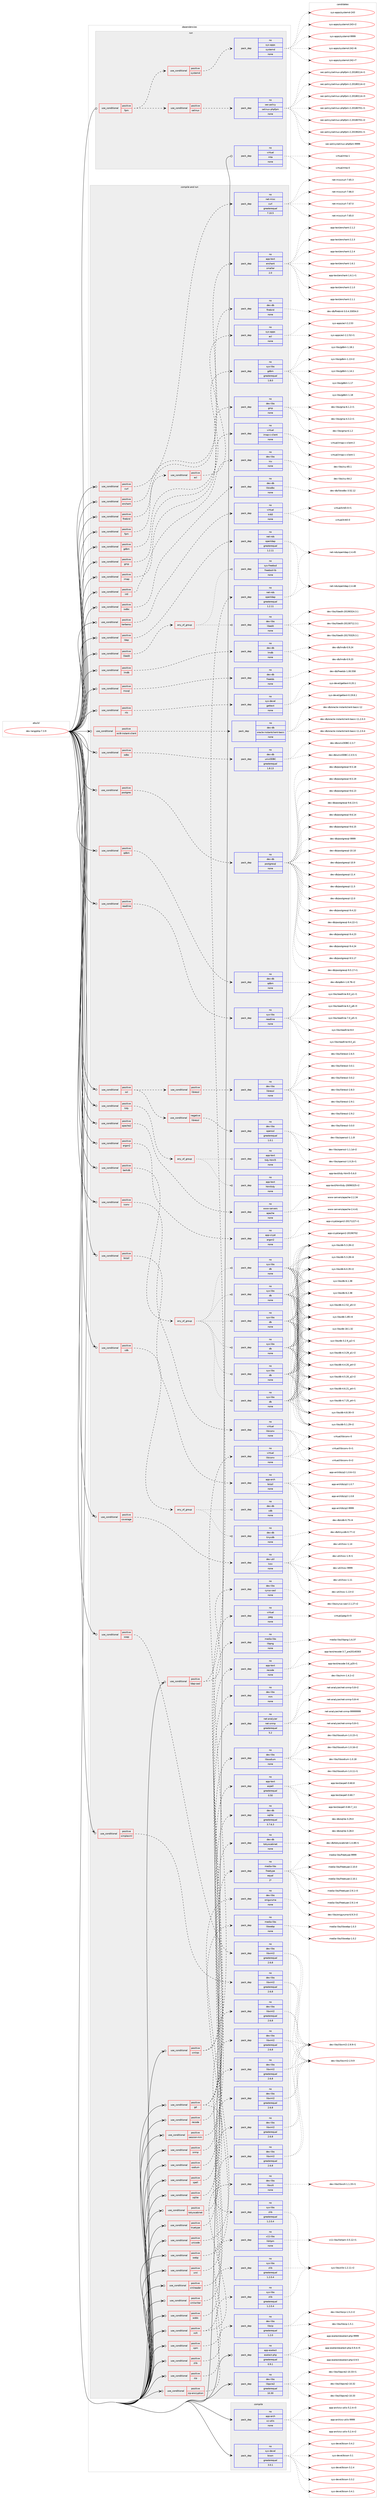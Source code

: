 digraph prolog {

# *************
# Graph options
# *************

newrank=true;
concentrate=true;
compound=true;
graph [rankdir=LR,fontname=Helvetica,fontsize=10,ranksep=1.5];#, ranksep=2.5, nodesep=0.2];
edge  [arrowhead=vee];
node  [fontname=Helvetica,fontsize=10];

# **********
# The ebuild
# **********

subgraph cluster_leftcol {
color=gray;
label=<<i>ebuild</i>>;
id [label="dev-lang/php-7.3.9", color=red, width=4, href="../dev-lang/php-7.3.9.svg"];
}

# ****************
# The dependencies
# ****************

subgraph cluster_midcol {
color=gray;
label=<<i>dependencies</i>>;
subgraph cluster_compile {
fillcolor="#eeeeee";
style=filled;
label=<<i>compile</i>>;
subgraph pack418562 {
dependency560270 [label=<<TABLE BORDER="0" CELLBORDER="1" CELLSPACING="0" CELLPADDING="4" WIDTH="220"><TR><TD ROWSPAN="6" CELLPADDING="30">pack_dep</TD></TR><TR><TD WIDTH="110">no</TD></TR><TR><TD>app-arch</TD></TR><TR><TD>xz-utils</TD></TR><TR><TD>none</TD></TR><TR><TD></TD></TR></TABLE>>, shape=none, color=blue];
}
id:e -> dependency560270:w [weight=20,style="solid",arrowhead="vee"];
subgraph pack418563 {
dependency560271 [label=<<TABLE BORDER="0" CELLBORDER="1" CELLSPACING="0" CELLPADDING="4" WIDTH="220"><TR><TD ROWSPAN="6" CELLPADDING="30">pack_dep</TD></TR><TR><TD WIDTH="110">no</TD></TR><TR><TD>sys-devel</TD></TR><TR><TD>bison</TD></TR><TR><TD>greaterequal</TD></TR><TR><TD>3.0.1</TD></TR></TABLE>>, shape=none, color=blue];
}
id:e -> dependency560271:w [weight=20,style="solid",arrowhead="vee"];
}
subgraph cluster_compileandrun {
fillcolor="#eeeeee";
style=filled;
label=<<i>compile and run</i>>;
subgraph cond130434 {
dependency560272 [label=<<TABLE BORDER="0" CELLBORDER="1" CELLSPACING="0" CELLPADDING="4"><TR><TD ROWSPAN="3" CELLPADDING="10">use_conditional</TD></TR><TR><TD>positive</TD></TR><TR><TD>apache2</TD></TR></TABLE>>, shape=none, color=red];
subgraph pack418564 {
dependency560273 [label=<<TABLE BORDER="0" CELLBORDER="1" CELLSPACING="0" CELLPADDING="4" WIDTH="220"><TR><TD ROWSPAN="6" CELLPADDING="30">pack_dep</TD></TR><TR><TD WIDTH="110">no</TD></TR><TR><TD>www-servers</TD></TR><TR><TD>apache</TD></TR><TR><TD>none</TD></TR><TR><TD></TD></TR></TABLE>>, shape=none, color=blue];
}
dependency560272:e -> dependency560273:w [weight=20,style="dashed",arrowhead="vee"];
}
id:e -> dependency560272:w [weight=20,style="solid",arrowhead="odotvee"];
subgraph cond130435 {
dependency560274 [label=<<TABLE BORDER="0" CELLBORDER="1" CELLSPACING="0" CELLPADDING="4"><TR><TD ROWSPAN="3" CELLPADDING="10">use_conditional</TD></TR><TR><TD>positive</TD></TR><TR><TD>argon2</TD></TR></TABLE>>, shape=none, color=red];
subgraph pack418565 {
dependency560275 [label=<<TABLE BORDER="0" CELLBORDER="1" CELLSPACING="0" CELLPADDING="4" WIDTH="220"><TR><TD ROWSPAN="6" CELLPADDING="30">pack_dep</TD></TR><TR><TD WIDTH="110">no</TD></TR><TR><TD>app-crypt</TD></TR><TR><TD>argon2</TD></TR><TR><TD>none</TD></TR><TR><TD></TD></TR></TABLE>>, shape=none, color=blue];
}
dependency560274:e -> dependency560275:w [weight=20,style="dashed",arrowhead="vee"];
}
id:e -> dependency560274:w [weight=20,style="solid",arrowhead="odotvee"];
subgraph cond130436 {
dependency560276 [label=<<TABLE BORDER="0" CELLBORDER="1" CELLSPACING="0" CELLPADDING="4"><TR><TD ROWSPAN="3" CELLPADDING="10">use_conditional</TD></TR><TR><TD>positive</TD></TR><TR><TD>berkdb</TD></TR></TABLE>>, shape=none, color=red];
subgraph any10917 {
dependency560277 [label=<<TABLE BORDER="0" CELLBORDER="1" CELLSPACING="0" CELLPADDING="4"><TR><TD CELLPADDING="10">any_of_group</TD></TR></TABLE>>, shape=none, color=red];subgraph pack418566 {
dependency560278 [label=<<TABLE BORDER="0" CELLBORDER="1" CELLSPACING="0" CELLPADDING="4" WIDTH="220"><TR><TD ROWSPAN="6" CELLPADDING="30">pack_dep</TD></TR><TR><TD WIDTH="110">no</TD></TR><TR><TD>sys-libs</TD></TR><TR><TD>db</TD></TR><TR><TD>none</TD></TR><TR><TD></TD></TR></TABLE>>, shape=none, color=blue];
}
dependency560277:e -> dependency560278:w [weight=20,style="dotted",arrowhead="oinv"];
subgraph pack418567 {
dependency560279 [label=<<TABLE BORDER="0" CELLBORDER="1" CELLSPACING="0" CELLPADDING="4" WIDTH="220"><TR><TD ROWSPAN="6" CELLPADDING="30">pack_dep</TD></TR><TR><TD WIDTH="110">no</TD></TR><TR><TD>sys-libs</TD></TR><TR><TD>db</TD></TR><TR><TD>none</TD></TR><TR><TD></TD></TR></TABLE>>, shape=none, color=blue];
}
dependency560277:e -> dependency560279:w [weight=20,style="dotted",arrowhead="oinv"];
subgraph pack418568 {
dependency560280 [label=<<TABLE BORDER="0" CELLBORDER="1" CELLSPACING="0" CELLPADDING="4" WIDTH="220"><TR><TD ROWSPAN="6" CELLPADDING="30">pack_dep</TD></TR><TR><TD WIDTH="110">no</TD></TR><TR><TD>sys-libs</TD></TR><TR><TD>db</TD></TR><TR><TD>none</TD></TR><TR><TD></TD></TR></TABLE>>, shape=none, color=blue];
}
dependency560277:e -> dependency560280:w [weight=20,style="dotted",arrowhead="oinv"];
subgraph pack418569 {
dependency560281 [label=<<TABLE BORDER="0" CELLBORDER="1" CELLSPACING="0" CELLPADDING="4" WIDTH="220"><TR><TD ROWSPAN="6" CELLPADDING="30">pack_dep</TD></TR><TR><TD WIDTH="110">no</TD></TR><TR><TD>sys-libs</TD></TR><TR><TD>db</TD></TR><TR><TD>none</TD></TR><TR><TD></TD></TR></TABLE>>, shape=none, color=blue];
}
dependency560277:e -> dependency560281:w [weight=20,style="dotted",arrowhead="oinv"];
subgraph pack418570 {
dependency560282 [label=<<TABLE BORDER="0" CELLBORDER="1" CELLSPACING="0" CELLPADDING="4" WIDTH="220"><TR><TD ROWSPAN="6" CELLPADDING="30">pack_dep</TD></TR><TR><TD WIDTH="110">no</TD></TR><TR><TD>sys-libs</TD></TR><TR><TD>db</TD></TR><TR><TD>none</TD></TR><TR><TD></TD></TR></TABLE>>, shape=none, color=blue];
}
dependency560277:e -> dependency560282:w [weight=20,style="dotted",arrowhead="oinv"];
subgraph pack418571 {
dependency560283 [label=<<TABLE BORDER="0" CELLBORDER="1" CELLSPACING="0" CELLPADDING="4" WIDTH="220"><TR><TD ROWSPAN="6" CELLPADDING="30">pack_dep</TD></TR><TR><TD WIDTH="110">no</TD></TR><TR><TD>sys-libs</TD></TR><TR><TD>db</TD></TR><TR><TD>none</TD></TR><TR><TD></TD></TR></TABLE>>, shape=none, color=blue];
}
dependency560277:e -> dependency560283:w [weight=20,style="dotted",arrowhead="oinv"];
}
dependency560276:e -> dependency560277:w [weight=20,style="dashed",arrowhead="vee"];
}
id:e -> dependency560276:w [weight=20,style="solid",arrowhead="odotvee"];
subgraph cond130437 {
dependency560284 [label=<<TABLE BORDER="0" CELLBORDER="1" CELLSPACING="0" CELLPADDING="4"><TR><TD ROWSPAN="3" CELLPADDING="10">use_conditional</TD></TR><TR><TD>positive</TD></TR><TR><TD>bzip2</TD></TR></TABLE>>, shape=none, color=red];
subgraph pack418572 {
dependency560285 [label=<<TABLE BORDER="0" CELLBORDER="1" CELLSPACING="0" CELLPADDING="4" WIDTH="220"><TR><TD ROWSPAN="6" CELLPADDING="30">pack_dep</TD></TR><TR><TD WIDTH="110">no</TD></TR><TR><TD>app-arch</TD></TR><TR><TD>bzip2</TD></TR><TR><TD>none</TD></TR><TR><TD></TD></TR></TABLE>>, shape=none, color=blue];
}
dependency560284:e -> dependency560285:w [weight=20,style="dashed",arrowhead="vee"];
}
id:e -> dependency560284:w [weight=20,style="solid",arrowhead="odotvee"];
subgraph cond130438 {
dependency560286 [label=<<TABLE BORDER="0" CELLBORDER="1" CELLSPACING="0" CELLPADDING="4"><TR><TD ROWSPAN="3" CELLPADDING="10">use_conditional</TD></TR><TR><TD>positive</TD></TR><TR><TD>cdb</TD></TR></TABLE>>, shape=none, color=red];
subgraph any10918 {
dependency560287 [label=<<TABLE BORDER="0" CELLBORDER="1" CELLSPACING="0" CELLPADDING="4"><TR><TD CELLPADDING="10">any_of_group</TD></TR></TABLE>>, shape=none, color=red];subgraph pack418573 {
dependency560288 [label=<<TABLE BORDER="0" CELLBORDER="1" CELLSPACING="0" CELLPADDING="4" WIDTH="220"><TR><TD ROWSPAN="6" CELLPADDING="30">pack_dep</TD></TR><TR><TD WIDTH="110">no</TD></TR><TR><TD>dev-db</TD></TR><TR><TD>cdb</TD></TR><TR><TD>none</TD></TR><TR><TD></TD></TR></TABLE>>, shape=none, color=blue];
}
dependency560287:e -> dependency560288:w [weight=20,style="dotted",arrowhead="oinv"];
subgraph pack418574 {
dependency560289 [label=<<TABLE BORDER="0" CELLBORDER="1" CELLSPACING="0" CELLPADDING="4" WIDTH="220"><TR><TD ROWSPAN="6" CELLPADDING="30">pack_dep</TD></TR><TR><TD WIDTH="110">no</TD></TR><TR><TD>dev-db</TD></TR><TR><TD>tinycdb</TD></TR><TR><TD>none</TD></TR><TR><TD></TD></TR></TABLE>>, shape=none, color=blue];
}
dependency560287:e -> dependency560289:w [weight=20,style="dotted",arrowhead="oinv"];
}
dependency560286:e -> dependency560287:w [weight=20,style="dashed",arrowhead="vee"];
}
id:e -> dependency560286:w [weight=20,style="solid",arrowhead="odotvee"];
subgraph cond130439 {
dependency560290 [label=<<TABLE BORDER="0" CELLBORDER="1" CELLSPACING="0" CELLPADDING="4"><TR><TD ROWSPAN="3" CELLPADDING="10">use_conditional</TD></TR><TR><TD>positive</TD></TR><TR><TD>coverage</TD></TR></TABLE>>, shape=none, color=red];
subgraph pack418575 {
dependency560291 [label=<<TABLE BORDER="0" CELLBORDER="1" CELLSPACING="0" CELLPADDING="4" WIDTH="220"><TR><TD ROWSPAN="6" CELLPADDING="30">pack_dep</TD></TR><TR><TD WIDTH="110">no</TD></TR><TR><TD>dev-util</TD></TR><TR><TD>lcov</TD></TR><TR><TD>none</TD></TR><TR><TD></TD></TR></TABLE>>, shape=none, color=blue];
}
dependency560290:e -> dependency560291:w [weight=20,style="dashed",arrowhead="vee"];
}
id:e -> dependency560290:w [weight=20,style="solid",arrowhead="odotvee"];
subgraph cond130440 {
dependency560292 [label=<<TABLE BORDER="0" CELLBORDER="1" CELLSPACING="0" CELLPADDING="4"><TR><TD ROWSPAN="3" CELLPADDING="10">use_conditional</TD></TR><TR><TD>positive</TD></TR><TR><TD>curl</TD></TR></TABLE>>, shape=none, color=red];
subgraph pack418576 {
dependency560293 [label=<<TABLE BORDER="0" CELLBORDER="1" CELLSPACING="0" CELLPADDING="4" WIDTH="220"><TR><TD ROWSPAN="6" CELLPADDING="30">pack_dep</TD></TR><TR><TD WIDTH="110">no</TD></TR><TR><TD>net-misc</TD></TR><TR><TD>curl</TD></TR><TR><TD>greaterequal</TD></TR><TR><TD>7.10.5</TD></TR></TABLE>>, shape=none, color=blue];
}
dependency560292:e -> dependency560293:w [weight=20,style="dashed",arrowhead="vee"];
}
id:e -> dependency560292:w [weight=20,style="solid",arrowhead="odotvee"];
subgraph cond130441 {
dependency560294 [label=<<TABLE BORDER="0" CELLBORDER="1" CELLSPACING="0" CELLPADDING="4"><TR><TD ROWSPAN="3" CELLPADDING="10">use_conditional</TD></TR><TR><TD>positive</TD></TR><TR><TD>enchant</TD></TR></TABLE>>, shape=none, color=red];
subgraph pack418577 {
dependency560295 [label=<<TABLE BORDER="0" CELLBORDER="1" CELLSPACING="0" CELLPADDING="4" WIDTH="220"><TR><TD ROWSPAN="6" CELLPADDING="30">pack_dep</TD></TR><TR><TD WIDTH="110">no</TD></TR><TR><TD>app-text</TD></TR><TR><TD>enchant</TD></TR><TR><TD>smaller</TD></TR><TR><TD>2.0</TD></TR></TABLE>>, shape=none, color=blue];
}
dependency560294:e -> dependency560295:w [weight=20,style="dashed",arrowhead="vee"];
}
id:e -> dependency560294:w [weight=20,style="solid",arrowhead="odotvee"];
subgraph cond130442 {
dependency560296 [label=<<TABLE BORDER="0" CELLBORDER="1" CELLSPACING="0" CELLPADDING="4"><TR><TD ROWSPAN="3" CELLPADDING="10">use_conditional</TD></TR><TR><TD>positive</TD></TR><TR><TD>firebird</TD></TR></TABLE>>, shape=none, color=red];
subgraph pack418578 {
dependency560297 [label=<<TABLE BORDER="0" CELLBORDER="1" CELLSPACING="0" CELLPADDING="4" WIDTH="220"><TR><TD ROWSPAN="6" CELLPADDING="30">pack_dep</TD></TR><TR><TD WIDTH="110">no</TD></TR><TR><TD>dev-db</TD></TR><TR><TD>firebird</TD></TR><TR><TD>none</TD></TR><TR><TD></TD></TR></TABLE>>, shape=none, color=blue];
}
dependency560296:e -> dependency560297:w [weight=20,style="dashed",arrowhead="vee"];
}
id:e -> dependency560296:w [weight=20,style="solid",arrowhead="odotvee"];
subgraph cond130443 {
dependency560298 [label=<<TABLE BORDER="0" CELLBORDER="1" CELLSPACING="0" CELLPADDING="4"><TR><TD ROWSPAN="3" CELLPADDING="10">use_conditional</TD></TR><TR><TD>positive</TD></TR><TR><TD>fpm</TD></TR></TABLE>>, shape=none, color=red];
subgraph cond130444 {
dependency560299 [label=<<TABLE BORDER="0" CELLBORDER="1" CELLSPACING="0" CELLPADDING="4"><TR><TD ROWSPAN="3" CELLPADDING="10">use_conditional</TD></TR><TR><TD>positive</TD></TR><TR><TD>acl</TD></TR></TABLE>>, shape=none, color=red];
subgraph pack418579 {
dependency560300 [label=<<TABLE BORDER="0" CELLBORDER="1" CELLSPACING="0" CELLPADDING="4" WIDTH="220"><TR><TD ROWSPAN="6" CELLPADDING="30">pack_dep</TD></TR><TR><TD WIDTH="110">no</TD></TR><TR><TD>sys-apps</TD></TR><TR><TD>acl</TD></TR><TR><TD>none</TD></TR><TR><TD></TD></TR></TABLE>>, shape=none, color=blue];
}
dependency560299:e -> dependency560300:w [weight=20,style="dashed",arrowhead="vee"];
}
dependency560298:e -> dependency560299:w [weight=20,style="dashed",arrowhead="vee"];
}
id:e -> dependency560298:w [weight=20,style="solid",arrowhead="odotvee"];
subgraph cond130445 {
dependency560301 [label=<<TABLE BORDER="0" CELLBORDER="1" CELLSPACING="0" CELLPADDING="4"><TR><TD ROWSPAN="3" CELLPADDING="10">use_conditional</TD></TR><TR><TD>positive</TD></TR><TR><TD>gd</TD></TR></TABLE>>, shape=none, color=red];
subgraph pack418580 {
dependency560302 [label=<<TABLE BORDER="0" CELLBORDER="1" CELLSPACING="0" CELLPADDING="4" WIDTH="220"><TR><TD ROWSPAN="6" CELLPADDING="30">pack_dep</TD></TR><TR><TD WIDTH="110">no</TD></TR><TR><TD>virtual</TD></TR><TR><TD>jpeg</TD></TR><TR><TD>none</TD></TR><TR><TD></TD></TR></TABLE>>, shape=none, color=blue];
}
dependency560301:e -> dependency560302:w [weight=20,style="dashed",arrowhead="vee"];
subgraph pack418581 {
dependency560303 [label=<<TABLE BORDER="0" CELLBORDER="1" CELLSPACING="0" CELLPADDING="4" WIDTH="220"><TR><TD ROWSPAN="6" CELLPADDING="30">pack_dep</TD></TR><TR><TD WIDTH="110">no</TD></TR><TR><TD>media-libs</TD></TR><TR><TD>libpng</TD></TR><TR><TD>none</TD></TR><TR><TD></TD></TR></TABLE>>, shape=none, color=blue];
}
dependency560301:e -> dependency560303:w [weight=20,style="dashed",arrowhead="vee"];
subgraph pack418582 {
dependency560304 [label=<<TABLE BORDER="0" CELLBORDER="1" CELLSPACING="0" CELLPADDING="4" WIDTH="220"><TR><TD ROWSPAN="6" CELLPADDING="30">pack_dep</TD></TR><TR><TD WIDTH="110">no</TD></TR><TR><TD>sys-libs</TD></TR><TR><TD>zlib</TD></TR><TR><TD>greaterequal</TD></TR><TR><TD>1.2.0.4</TD></TR></TABLE>>, shape=none, color=blue];
}
dependency560301:e -> dependency560304:w [weight=20,style="dashed",arrowhead="vee"];
}
id:e -> dependency560301:w [weight=20,style="solid",arrowhead="odotvee"];
subgraph cond130446 {
dependency560305 [label=<<TABLE BORDER="0" CELLBORDER="1" CELLSPACING="0" CELLPADDING="4"><TR><TD ROWSPAN="3" CELLPADDING="10">use_conditional</TD></TR><TR><TD>positive</TD></TR><TR><TD>gdbm</TD></TR></TABLE>>, shape=none, color=red];
subgraph pack418583 {
dependency560306 [label=<<TABLE BORDER="0" CELLBORDER="1" CELLSPACING="0" CELLPADDING="4" WIDTH="220"><TR><TD ROWSPAN="6" CELLPADDING="30">pack_dep</TD></TR><TR><TD WIDTH="110">no</TD></TR><TR><TD>sys-libs</TD></TR><TR><TD>gdbm</TD></TR><TR><TD>greaterequal</TD></TR><TR><TD>1.8.0</TD></TR></TABLE>>, shape=none, color=blue];
}
dependency560305:e -> dependency560306:w [weight=20,style="dashed",arrowhead="vee"];
}
id:e -> dependency560305:w [weight=20,style="solid",arrowhead="odotvee"];
subgraph cond130447 {
dependency560307 [label=<<TABLE BORDER="0" CELLBORDER="1" CELLSPACING="0" CELLPADDING="4"><TR><TD ROWSPAN="3" CELLPADDING="10">use_conditional</TD></TR><TR><TD>positive</TD></TR><TR><TD>gmp</TD></TR></TABLE>>, shape=none, color=red];
subgraph pack418584 {
dependency560308 [label=<<TABLE BORDER="0" CELLBORDER="1" CELLSPACING="0" CELLPADDING="4" WIDTH="220"><TR><TD ROWSPAN="6" CELLPADDING="30">pack_dep</TD></TR><TR><TD WIDTH="110">no</TD></TR><TR><TD>dev-libs</TD></TR><TR><TD>gmp</TD></TR><TR><TD>none</TD></TR><TR><TD></TD></TR></TABLE>>, shape=none, color=blue];
}
dependency560307:e -> dependency560308:w [weight=20,style="dashed",arrowhead="vee"];
}
id:e -> dependency560307:w [weight=20,style="solid",arrowhead="odotvee"];
subgraph cond130448 {
dependency560309 [label=<<TABLE BORDER="0" CELLBORDER="1" CELLSPACING="0" CELLPADDING="4"><TR><TD ROWSPAN="3" CELLPADDING="10">use_conditional</TD></TR><TR><TD>positive</TD></TR><TR><TD>iconv</TD></TR></TABLE>>, shape=none, color=red];
subgraph pack418585 {
dependency560310 [label=<<TABLE BORDER="0" CELLBORDER="1" CELLSPACING="0" CELLPADDING="4" WIDTH="220"><TR><TD ROWSPAN="6" CELLPADDING="30">pack_dep</TD></TR><TR><TD WIDTH="110">no</TD></TR><TR><TD>virtual</TD></TR><TR><TD>libiconv</TD></TR><TR><TD>none</TD></TR><TR><TD></TD></TR></TABLE>>, shape=none, color=blue];
}
dependency560309:e -> dependency560310:w [weight=20,style="dashed",arrowhead="vee"];
}
id:e -> dependency560309:w [weight=20,style="solid",arrowhead="odotvee"];
subgraph cond130449 {
dependency560311 [label=<<TABLE BORDER="0" CELLBORDER="1" CELLSPACING="0" CELLPADDING="4"><TR><TD ROWSPAN="3" CELLPADDING="10">use_conditional</TD></TR><TR><TD>positive</TD></TR><TR><TD>imap</TD></TR></TABLE>>, shape=none, color=red];
subgraph pack418586 {
dependency560312 [label=<<TABLE BORDER="0" CELLBORDER="1" CELLSPACING="0" CELLPADDING="4" WIDTH="220"><TR><TD ROWSPAN="6" CELLPADDING="30">pack_dep</TD></TR><TR><TD WIDTH="110">no</TD></TR><TR><TD>virtual</TD></TR><TR><TD>imap-c-client</TD></TR><TR><TD>none</TD></TR><TR><TD></TD></TR></TABLE>>, shape=none, color=blue];
}
dependency560311:e -> dependency560312:w [weight=20,style="dashed",arrowhead="vee"];
}
id:e -> dependency560311:w [weight=20,style="solid",arrowhead="odotvee"];
subgraph cond130450 {
dependency560313 [label=<<TABLE BORDER="0" CELLBORDER="1" CELLSPACING="0" CELLPADDING="4"><TR><TD ROWSPAN="3" CELLPADDING="10">use_conditional</TD></TR><TR><TD>positive</TD></TR><TR><TD>intl</TD></TR></TABLE>>, shape=none, color=red];
subgraph pack418587 {
dependency560314 [label=<<TABLE BORDER="0" CELLBORDER="1" CELLSPACING="0" CELLPADDING="4" WIDTH="220"><TR><TD ROWSPAN="6" CELLPADDING="30">pack_dep</TD></TR><TR><TD WIDTH="110">no</TD></TR><TR><TD>dev-libs</TD></TR><TR><TD>icu</TD></TR><TR><TD>none</TD></TR><TR><TD></TD></TR></TABLE>>, shape=none, color=blue];
}
dependency560313:e -> dependency560314:w [weight=20,style="dashed",arrowhead="vee"];
}
id:e -> dependency560313:w [weight=20,style="solid",arrowhead="odotvee"];
subgraph cond130451 {
dependency560315 [label=<<TABLE BORDER="0" CELLBORDER="1" CELLSPACING="0" CELLPADDING="4"><TR><TD ROWSPAN="3" CELLPADDING="10">use_conditional</TD></TR><TR><TD>positive</TD></TR><TR><TD>iodbc</TD></TR></TABLE>>, shape=none, color=red];
subgraph pack418588 {
dependency560316 [label=<<TABLE BORDER="0" CELLBORDER="1" CELLSPACING="0" CELLPADDING="4" WIDTH="220"><TR><TD ROWSPAN="6" CELLPADDING="30">pack_dep</TD></TR><TR><TD WIDTH="110">no</TD></TR><TR><TD>dev-db</TD></TR><TR><TD>libiodbc</TD></TR><TR><TD>none</TD></TR><TR><TD></TD></TR></TABLE>>, shape=none, color=blue];
}
dependency560315:e -> dependency560316:w [weight=20,style="dashed",arrowhead="vee"];
}
id:e -> dependency560315:w [weight=20,style="solid",arrowhead="odotvee"];
subgraph cond130452 {
dependency560317 [label=<<TABLE BORDER="0" CELLBORDER="1" CELLSPACING="0" CELLPADDING="4"><TR><TD ROWSPAN="3" CELLPADDING="10">use_conditional</TD></TR><TR><TD>positive</TD></TR><TR><TD>kerberos</TD></TR></TABLE>>, shape=none, color=red];
subgraph pack418589 {
dependency560318 [label=<<TABLE BORDER="0" CELLBORDER="1" CELLSPACING="0" CELLPADDING="4" WIDTH="220"><TR><TD ROWSPAN="6" CELLPADDING="30">pack_dep</TD></TR><TR><TD WIDTH="110">no</TD></TR><TR><TD>virtual</TD></TR><TR><TD>krb5</TD></TR><TR><TD>none</TD></TR><TR><TD></TD></TR></TABLE>>, shape=none, color=blue];
}
dependency560317:e -> dependency560318:w [weight=20,style="dashed",arrowhead="vee"];
}
id:e -> dependency560317:w [weight=20,style="solid",arrowhead="odotvee"];
subgraph cond130453 {
dependency560319 [label=<<TABLE BORDER="0" CELLBORDER="1" CELLSPACING="0" CELLPADDING="4"><TR><TD ROWSPAN="3" CELLPADDING="10">use_conditional</TD></TR><TR><TD>positive</TD></TR><TR><TD>ldap</TD></TR></TABLE>>, shape=none, color=red];
subgraph pack418590 {
dependency560320 [label=<<TABLE BORDER="0" CELLBORDER="1" CELLSPACING="0" CELLPADDING="4" WIDTH="220"><TR><TD ROWSPAN="6" CELLPADDING="30">pack_dep</TD></TR><TR><TD WIDTH="110">no</TD></TR><TR><TD>net-nds</TD></TR><TR><TD>openldap</TD></TR><TR><TD>greaterequal</TD></TR><TR><TD>1.2.11</TD></TR></TABLE>>, shape=none, color=blue];
}
dependency560319:e -> dependency560320:w [weight=20,style="dashed",arrowhead="vee"];
}
id:e -> dependency560319:w [weight=20,style="solid",arrowhead="odotvee"];
subgraph cond130454 {
dependency560321 [label=<<TABLE BORDER="0" CELLBORDER="1" CELLSPACING="0" CELLPADDING="4"><TR><TD ROWSPAN="3" CELLPADDING="10">use_conditional</TD></TR><TR><TD>positive</TD></TR><TR><TD>ldap-sasl</TD></TR></TABLE>>, shape=none, color=red];
subgraph pack418591 {
dependency560322 [label=<<TABLE BORDER="0" CELLBORDER="1" CELLSPACING="0" CELLPADDING="4" WIDTH="220"><TR><TD ROWSPAN="6" CELLPADDING="30">pack_dep</TD></TR><TR><TD WIDTH="110">no</TD></TR><TR><TD>dev-libs</TD></TR><TR><TD>cyrus-sasl</TD></TR><TR><TD>none</TD></TR><TR><TD></TD></TR></TABLE>>, shape=none, color=blue];
}
dependency560321:e -> dependency560322:w [weight=20,style="dashed",arrowhead="vee"];
subgraph pack418592 {
dependency560323 [label=<<TABLE BORDER="0" CELLBORDER="1" CELLSPACING="0" CELLPADDING="4" WIDTH="220"><TR><TD ROWSPAN="6" CELLPADDING="30">pack_dep</TD></TR><TR><TD WIDTH="110">no</TD></TR><TR><TD>net-nds</TD></TR><TR><TD>openldap</TD></TR><TR><TD>greaterequal</TD></TR><TR><TD>1.2.11</TD></TR></TABLE>>, shape=none, color=blue];
}
dependency560321:e -> dependency560323:w [weight=20,style="dashed",arrowhead="vee"];
}
id:e -> dependency560321:w [weight=20,style="solid",arrowhead="odotvee"];
subgraph cond130455 {
dependency560324 [label=<<TABLE BORDER="0" CELLBORDER="1" CELLSPACING="0" CELLPADDING="4"><TR><TD ROWSPAN="3" CELLPADDING="10">use_conditional</TD></TR><TR><TD>positive</TD></TR><TR><TD>libedit</TD></TR></TABLE>>, shape=none, color=red];
subgraph any10919 {
dependency560325 [label=<<TABLE BORDER="0" CELLBORDER="1" CELLSPACING="0" CELLPADDING="4"><TR><TD CELLPADDING="10">any_of_group</TD></TR></TABLE>>, shape=none, color=red];subgraph pack418593 {
dependency560326 [label=<<TABLE BORDER="0" CELLBORDER="1" CELLSPACING="0" CELLPADDING="4" WIDTH="220"><TR><TD ROWSPAN="6" CELLPADDING="30">pack_dep</TD></TR><TR><TD WIDTH="110">no</TD></TR><TR><TD>sys-freebsd</TD></TR><TR><TD>freebsd-lib</TD></TR><TR><TD>none</TD></TR><TR><TD></TD></TR></TABLE>>, shape=none, color=blue];
}
dependency560325:e -> dependency560326:w [weight=20,style="dotted",arrowhead="oinv"];
subgraph pack418594 {
dependency560327 [label=<<TABLE BORDER="0" CELLBORDER="1" CELLSPACING="0" CELLPADDING="4" WIDTH="220"><TR><TD ROWSPAN="6" CELLPADDING="30">pack_dep</TD></TR><TR><TD WIDTH="110">no</TD></TR><TR><TD>dev-libs</TD></TR><TR><TD>libedit</TD></TR><TR><TD>none</TD></TR><TR><TD></TD></TR></TABLE>>, shape=none, color=blue];
}
dependency560325:e -> dependency560327:w [weight=20,style="dotted",arrowhead="oinv"];
}
dependency560324:e -> dependency560325:w [weight=20,style="dashed",arrowhead="vee"];
}
id:e -> dependency560324:w [weight=20,style="solid",arrowhead="odotvee"];
subgraph cond130456 {
dependency560328 [label=<<TABLE BORDER="0" CELLBORDER="1" CELLSPACING="0" CELLPADDING="4"><TR><TD ROWSPAN="3" CELLPADDING="10">use_conditional</TD></TR><TR><TD>positive</TD></TR><TR><TD>lmdb</TD></TR></TABLE>>, shape=none, color=red];
subgraph pack418595 {
dependency560329 [label=<<TABLE BORDER="0" CELLBORDER="1" CELLSPACING="0" CELLPADDING="4" WIDTH="220"><TR><TD ROWSPAN="6" CELLPADDING="30">pack_dep</TD></TR><TR><TD WIDTH="110">no</TD></TR><TR><TD>dev-db</TD></TR><TR><TD>lmdb</TD></TR><TR><TD>none</TD></TR><TR><TD></TD></TR></TABLE>>, shape=none, color=blue];
}
dependency560328:e -> dependency560329:w [weight=20,style="dashed",arrowhead="vee"];
}
id:e -> dependency560328:w [weight=20,style="solid",arrowhead="odotvee"];
subgraph cond130457 {
dependency560330 [label=<<TABLE BORDER="0" CELLBORDER="1" CELLSPACING="0" CELLPADDING="4"><TR><TD ROWSPAN="3" CELLPADDING="10">use_conditional</TD></TR><TR><TD>positive</TD></TR><TR><TD>mssql</TD></TR></TABLE>>, shape=none, color=red];
subgraph pack418596 {
dependency560331 [label=<<TABLE BORDER="0" CELLBORDER="1" CELLSPACING="0" CELLPADDING="4" WIDTH="220"><TR><TD ROWSPAN="6" CELLPADDING="30">pack_dep</TD></TR><TR><TD WIDTH="110">no</TD></TR><TR><TD>dev-db</TD></TR><TR><TD>freetds</TD></TR><TR><TD>none</TD></TR><TR><TD></TD></TR></TABLE>>, shape=none, color=blue];
}
dependency560330:e -> dependency560331:w [weight=20,style="dashed",arrowhead="vee"];
}
id:e -> dependency560330:w [weight=20,style="solid",arrowhead="odotvee"];
subgraph cond130458 {
dependency560332 [label=<<TABLE BORDER="0" CELLBORDER="1" CELLSPACING="0" CELLPADDING="4"><TR><TD ROWSPAN="3" CELLPADDING="10">use_conditional</TD></TR><TR><TD>positive</TD></TR><TR><TD>nls</TD></TR></TABLE>>, shape=none, color=red];
subgraph pack418597 {
dependency560333 [label=<<TABLE BORDER="0" CELLBORDER="1" CELLSPACING="0" CELLPADDING="4" WIDTH="220"><TR><TD ROWSPAN="6" CELLPADDING="30">pack_dep</TD></TR><TR><TD WIDTH="110">no</TD></TR><TR><TD>sys-devel</TD></TR><TR><TD>gettext</TD></TR><TR><TD>none</TD></TR><TR><TD></TD></TR></TABLE>>, shape=none, color=blue];
}
dependency560332:e -> dependency560333:w [weight=20,style="dashed",arrowhead="vee"];
}
id:e -> dependency560332:w [weight=20,style="solid",arrowhead="odotvee"];
subgraph cond130459 {
dependency560334 [label=<<TABLE BORDER="0" CELLBORDER="1" CELLSPACING="0" CELLPADDING="4"><TR><TD ROWSPAN="3" CELLPADDING="10">use_conditional</TD></TR><TR><TD>positive</TD></TR><TR><TD>oci8-instant-client</TD></TR></TABLE>>, shape=none, color=red];
subgraph pack418598 {
dependency560335 [label=<<TABLE BORDER="0" CELLBORDER="1" CELLSPACING="0" CELLPADDING="4" WIDTH="220"><TR><TD ROWSPAN="6" CELLPADDING="30">pack_dep</TD></TR><TR><TD WIDTH="110">no</TD></TR><TR><TD>dev-db</TD></TR><TR><TD>oracle-instantclient-basic</TD></TR><TR><TD>none</TD></TR><TR><TD></TD></TR></TABLE>>, shape=none, color=blue];
}
dependency560334:e -> dependency560335:w [weight=20,style="dashed",arrowhead="vee"];
}
id:e -> dependency560334:w [weight=20,style="solid",arrowhead="odotvee"];
subgraph cond130460 {
dependency560336 [label=<<TABLE BORDER="0" CELLBORDER="1" CELLSPACING="0" CELLPADDING="4"><TR><TD ROWSPAN="3" CELLPADDING="10">use_conditional</TD></TR><TR><TD>positive</TD></TR><TR><TD>odbc</TD></TR></TABLE>>, shape=none, color=red];
subgraph pack418599 {
dependency560337 [label=<<TABLE BORDER="0" CELLBORDER="1" CELLSPACING="0" CELLPADDING="4" WIDTH="220"><TR><TD ROWSPAN="6" CELLPADDING="30">pack_dep</TD></TR><TR><TD WIDTH="110">no</TD></TR><TR><TD>dev-db</TD></TR><TR><TD>unixODBC</TD></TR><TR><TD>greaterequal</TD></TR><TR><TD>1.8.13</TD></TR></TABLE>>, shape=none, color=blue];
}
dependency560336:e -> dependency560337:w [weight=20,style="dashed",arrowhead="vee"];
}
id:e -> dependency560336:w [weight=20,style="solid",arrowhead="odotvee"];
subgraph cond130461 {
dependency560338 [label=<<TABLE BORDER="0" CELLBORDER="1" CELLSPACING="0" CELLPADDING="4"><TR><TD ROWSPAN="3" CELLPADDING="10">use_conditional</TD></TR><TR><TD>positive</TD></TR><TR><TD>postgres</TD></TR></TABLE>>, shape=none, color=red];
subgraph pack418600 {
dependency560339 [label=<<TABLE BORDER="0" CELLBORDER="1" CELLSPACING="0" CELLPADDING="4" WIDTH="220"><TR><TD ROWSPAN="6" CELLPADDING="30">pack_dep</TD></TR><TR><TD WIDTH="110">no</TD></TR><TR><TD>dev-db</TD></TR><TR><TD>postgresql</TD></TR><TR><TD>none</TD></TR><TR><TD></TD></TR></TABLE>>, shape=none, color=blue];
}
dependency560338:e -> dependency560339:w [weight=20,style="dashed",arrowhead="vee"];
}
id:e -> dependency560338:w [weight=20,style="solid",arrowhead="odotvee"];
subgraph cond130462 {
dependency560340 [label=<<TABLE BORDER="0" CELLBORDER="1" CELLSPACING="0" CELLPADDING="4"><TR><TD ROWSPAN="3" CELLPADDING="10">use_conditional</TD></TR><TR><TD>positive</TD></TR><TR><TD>qdbm</TD></TR></TABLE>>, shape=none, color=red];
subgraph pack418601 {
dependency560341 [label=<<TABLE BORDER="0" CELLBORDER="1" CELLSPACING="0" CELLPADDING="4" WIDTH="220"><TR><TD ROWSPAN="6" CELLPADDING="30">pack_dep</TD></TR><TR><TD WIDTH="110">no</TD></TR><TR><TD>dev-db</TD></TR><TR><TD>qdbm</TD></TR><TR><TD>none</TD></TR><TR><TD></TD></TR></TABLE>>, shape=none, color=blue];
}
dependency560340:e -> dependency560341:w [weight=20,style="dashed",arrowhead="vee"];
}
id:e -> dependency560340:w [weight=20,style="solid",arrowhead="odotvee"];
subgraph cond130463 {
dependency560342 [label=<<TABLE BORDER="0" CELLBORDER="1" CELLSPACING="0" CELLPADDING="4"><TR><TD ROWSPAN="3" CELLPADDING="10">use_conditional</TD></TR><TR><TD>positive</TD></TR><TR><TD>readline</TD></TR></TABLE>>, shape=none, color=red];
subgraph pack418602 {
dependency560343 [label=<<TABLE BORDER="0" CELLBORDER="1" CELLSPACING="0" CELLPADDING="4" WIDTH="220"><TR><TD ROWSPAN="6" CELLPADDING="30">pack_dep</TD></TR><TR><TD WIDTH="110">no</TD></TR><TR><TD>sys-libs</TD></TR><TR><TD>readline</TD></TR><TR><TD>none</TD></TR><TR><TD></TD></TR></TABLE>>, shape=none, color=blue];
}
dependency560342:e -> dependency560343:w [weight=20,style="dashed",arrowhead="vee"];
}
id:e -> dependency560342:w [weight=20,style="solid",arrowhead="odotvee"];
subgraph cond130464 {
dependency560344 [label=<<TABLE BORDER="0" CELLBORDER="1" CELLSPACING="0" CELLPADDING="4"><TR><TD ROWSPAN="3" CELLPADDING="10">use_conditional</TD></TR><TR><TD>positive</TD></TR><TR><TD>recode</TD></TR></TABLE>>, shape=none, color=red];
subgraph pack418603 {
dependency560345 [label=<<TABLE BORDER="0" CELLBORDER="1" CELLSPACING="0" CELLPADDING="4" WIDTH="220"><TR><TD ROWSPAN="6" CELLPADDING="30">pack_dep</TD></TR><TR><TD WIDTH="110">no</TD></TR><TR><TD>app-text</TD></TR><TR><TD>recode</TD></TR><TR><TD>none</TD></TR><TR><TD></TD></TR></TABLE>>, shape=none, color=blue];
}
dependency560344:e -> dependency560345:w [weight=20,style="dashed",arrowhead="vee"];
}
id:e -> dependency560344:w [weight=20,style="solid",arrowhead="odotvee"];
subgraph cond130465 {
dependency560346 [label=<<TABLE BORDER="0" CELLBORDER="1" CELLSPACING="0" CELLPADDING="4"><TR><TD ROWSPAN="3" CELLPADDING="10">use_conditional</TD></TR><TR><TD>positive</TD></TR><TR><TD>session-mm</TD></TR></TABLE>>, shape=none, color=red];
subgraph pack418604 {
dependency560347 [label=<<TABLE BORDER="0" CELLBORDER="1" CELLSPACING="0" CELLPADDING="4" WIDTH="220"><TR><TD ROWSPAN="6" CELLPADDING="30">pack_dep</TD></TR><TR><TD WIDTH="110">no</TD></TR><TR><TD>dev-libs</TD></TR><TR><TD>mm</TD></TR><TR><TD>none</TD></TR><TR><TD></TD></TR></TABLE>>, shape=none, color=blue];
}
dependency560346:e -> dependency560347:w [weight=20,style="dashed",arrowhead="vee"];
}
id:e -> dependency560346:w [weight=20,style="solid",arrowhead="odotvee"];
subgraph cond130466 {
dependency560348 [label=<<TABLE BORDER="0" CELLBORDER="1" CELLSPACING="0" CELLPADDING="4"><TR><TD ROWSPAN="3" CELLPADDING="10">use_conditional</TD></TR><TR><TD>positive</TD></TR><TR><TD>simplexml</TD></TR></TABLE>>, shape=none, color=red];
subgraph pack418605 {
dependency560349 [label=<<TABLE BORDER="0" CELLBORDER="1" CELLSPACING="0" CELLPADDING="4" WIDTH="220"><TR><TD ROWSPAN="6" CELLPADDING="30">pack_dep</TD></TR><TR><TD WIDTH="110">no</TD></TR><TR><TD>dev-libs</TD></TR><TR><TD>libxml2</TD></TR><TR><TD>greaterequal</TD></TR><TR><TD>2.6.8</TD></TR></TABLE>>, shape=none, color=blue];
}
dependency560348:e -> dependency560349:w [weight=20,style="dashed",arrowhead="vee"];
}
id:e -> dependency560348:w [weight=20,style="solid",arrowhead="odotvee"];
subgraph cond130467 {
dependency560350 [label=<<TABLE BORDER="0" CELLBORDER="1" CELLSPACING="0" CELLPADDING="4"><TR><TD ROWSPAN="3" CELLPADDING="10">use_conditional</TD></TR><TR><TD>positive</TD></TR><TR><TD>snmp</TD></TR></TABLE>>, shape=none, color=red];
subgraph pack418606 {
dependency560351 [label=<<TABLE BORDER="0" CELLBORDER="1" CELLSPACING="0" CELLPADDING="4" WIDTH="220"><TR><TD ROWSPAN="6" CELLPADDING="30">pack_dep</TD></TR><TR><TD WIDTH="110">no</TD></TR><TR><TD>net-analyzer</TD></TR><TR><TD>net-snmp</TD></TR><TR><TD>greaterequal</TD></TR><TR><TD>5.2</TD></TR></TABLE>>, shape=none, color=blue];
}
dependency560350:e -> dependency560351:w [weight=20,style="dashed",arrowhead="vee"];
}
id:e -> dependency560350:w [weight=20,style="solid",arrowhead="odotvee"];
subgraph cond130468 {
dependency560352 [label=<<TABLE BORDER="0" CELLBORDER="1" CELLSPACING="0" CELLPADDING="4"><TR><TD ROWSPAN="3" CELLPADDING="10">use_conditional</TD></TR><TR><TD>positive</TD></TR><TR><TD>soap</TD></TR></TABLE>>, shape=none, color=red];
subgraph pack418607 {
dependency560353 [label=<<TABLE BORDER="0" CELLBORDER="1" CELLSPACING="0" CELLPADDING="4" WIDTH="220"><TR><TD ROWSPAN="6" CELLPADDING="30">pack_dep</TD></TR><TR><TD WIDTH="110">no</TD></TR><TR><TD>dev-libs</TD></TR><TR><TD>libxml2</TD></TR><TR><TD>greaterequal</TD></TR><TR><TD>2.6.8</TD></TR></TABLE>>, shape=none, color=blue];
}
dependency560352:e -> dependency560353:w [weight=20,style="dashed",arrowhead="vee"];
}
id:e -> dependency560352:w [weight=20,style="solid",arrowhead="odotvee"];
subgraph cond130469 {
dependency560354 [label=<<TABLE BORDER="0" CELLBORDER="1" CELLSPACING="0" CELLPADDING="4"><TR><TD ROWSPAN="3" CELLPADDING="10">use_conditional</TD></TR><TR><TD>positive</TD></TR><TR><TD>sodium</TD></TR></TABLE>>, shape=none, color=red];
subgraph pack418608 {
dependency560355 [label=<<TABLE BORDER="0" CELLBORDER="1" CELLSPACING="0" CELLPADDING="4" WIDTH="220"><TR><TD ROWSPAN="6" CELLPADDING="30">pack_dep</TD></TR><TR><TD WIDTH="110">no</TD></TR><TR><TD>dev-libs</TD></TR><TR><TD>libsodium</TD></TR><TR><TD>none</TD></TR><TR><TD></TD></TR></TABLE>>, shape=none, color=blue];
}
dependency560354:e -> dependency560355:w [weight=20,style="dashed",arrowhead="vee"];
}
id:e -> dependency560354:w [weight=20,style="solid",arrowhead="odotvee"];
subgraph cond130470 {
dependency560356 [label=<<TABLE BORDER="0" CELLBORDER="1" CELLSPACING="0" CELLPADDING="4"><TR><TD ROWSPAN="3" CELLPADDING="10">use_conditional</TD></TR><TR><TD>positive</TD></TR><TR><TD>spell</TD></TR></TABLE>>, shape=none, color=red];
subgraph pack418609 {
dependency560357 [label=<<TABLE BORDER="0" CELLBORDER="1" CELLSPACING="0" CELLPADDING="4" WIDTH="220"><TR><TD ROWSPAN="6" CELLPADDING="30">pack_dep</TD></TR><TR><TD WIDTH="110">no</TD></TR><TR><TD>app-text</TD></TR><TR><TD>aspell</TD></TR><TR><TD>greaterequal</TD></TR><TR><TD>0.50</TD></TR></TABLE>>, shape=none, color=blue];
}
dependency560356:e -> dependency560357:w [weight=20,style="dashed",arrowhead="vee"];
}
id:e -> dependency560356:w [weight=20,style="solid",arrowhead="odotvee"];
subgraph cond130471 {
dependency560358 [label=<<TABLE BORDER="0" CELLBORDER="1" CELLSPACING="0" CELLPADDING="4"><TR><TD ROWSPAN="3" CELLPADDING="10">use_conditional</TD></TR><TR><TD>positive</TD></TR><TR><TD>sqlite</TD></TR></TABLE>>, shape=none, color=red];
subgraph pack418610 {
dependency560359 [label=<<TABLE BORDER="0" CELLBORDER="1" CELLSPACING="0" CELLPADDING="4" WIDTH="220"><TR><TD ROWSPAN="6" CELLPADDING="30">pack_dep</TD></TR><TR><TD WIDTH="110">no</TD></TR><TR><TD>dev-db</TD></TR><TR><TD>sqlite</TD></TR><TR><TD>greaterequal</TD></TR><TR><TD>3.7.6.3</TD></TR></TABLE>>, shape=none, color=blue];
}
dependency560358:e -> dependency560359:w [weight=20,style="dashed",arrowhead="vee"];
}
id:e -> dependency560358:w [weight=20,style="solid",arrowhead="odotvee"];
subgraph cond130472 {
dependency560360 [label=<<TABLE BORDER="0" CELLBORDER="1" CELLSPACING="0" CELLPADDING="4"><TR><TD ROWSPAN="3" CELLPADDING="10">use_conditional</TD></TR><TR><TD>positive</TD></TR><TR><TD>ssl</TD></TR></TABLE>>, shape=none, color=red];
subgraph cond130473 {
dependency560361 [label=<<TABLE BORDER="0" CELLBORDER="1" CELLSPACING="0" CELLPADDING="4"><TR><TD ROWSPAN="3" CELLPADDING="10">use_conditional</TD></TR><TR><TD>negative</TD></TR><TR><TD>libressl</TD></TR></TABLE>>, shape=none, color=red];
subgraph pack418611 {
dependency560362 [label=<<TABLE BORDER="0" CELLBORDER="1" CELLSPACING="0" CELLPADDING="4" WIDTH="220"><TR><TD ROWSPAN="6" CELLPADDING="30">pack_dep</TD></TR><TR><TD WIDTH="110">no</TD></TR><TR><TD>dev-libs</TD></TR><TR><TD>openssl</TD></TR><TR><TD>greaterequal</TD></TR><TR><TD>1.0.1</TD></TR></TABLE>>, shape=none, color=blue];
}
dependency560361:e -> dependency560362:w [weight=20,style="dashed",arrowhead="vee"];
}
dependency560360:e -> dependency560361:w [weight=20,style="dashed",arrowhead="vee"];
subgraph cond130474 {
dependency560363 [label=<<TABLE BORDER="0" CELLBORDER="1" CELLSPACING="0" CELLPADDING="4"><TR><TD ROWSPAN="3" CELLPADDING="10">use_conditional</TD></TR><TR><TD>positive</TD></TR><TR><TD>libressl</TD></TR></TABLE>>, shape=none, color=red];
subgraph pack418612 {
dependency560364 [label=<<TABLE BORDER="0" CELLBORDER="1" CELLSPACING="0" CELLPADDING="4" WIDTH="220"><TR><TD ROWSPAN="6" CELLPADDING="30">pack_dep</TD></TR><TR><TD WIDTH="110">no</TD></TR><TR><TD>dev-libs</TD></TR><TR><TD>libressl</TD></TR><TR><TD>none</TD></TR><TR><TD></TD></TR></TABLE>>, shape=none, color=blue];
}
dependency560363:e -> dependency560364:w [weight=20,style="dashed",arrowhead="vee"];
}
dependency560360:e -> dependency560363:w [weight=20,style="dashed",arrowhead="vee"];
}
id:e -> dependency560360:w [weight=20,style="solid",arrowhead="odotvee"];
subgraph cond130475 {
dependency560365 [label=<<TABLE BORDER="0" CELLBORDER="1" CELLSPACING="0" CELLPADDING="4"><TR><TD ROWSPAN="3" CELLPADDING="10">use_conditional</TD></TR><TR><TD>positive</TD></TR><TR><TD>tidy</TD></TR></TABLE>>, shape=none, color=red];
subgraph any10920 {
dependency560366 [label=<<TABLE BORDER="0" CELLBORDER="1" CELLSPACING="0" CELLPADDING="4"><TR><TD CELLPADDING="10">any_of_group</TD></TR></TABLE>>, shape=none, color=red];subgraph pack418613 {
dependency560367 [label=<<TABLE BORDER="0" CELLBORDER="1" CELLSPACING="0" CELLPADDING="4" WIDTH="220"><TR><TD ROWSPAN="6" CELLPADDING="30">pack_dep</TD></TR><TR><TD WIDTH="110">no</TD></TR><TR><TD>app-text</TD></TR><TR><TD>tidy-html5</TD></TR><TR><TD>none</TD></TR><TR><TD></TD></TR></TABLE>>, shape=none, color=blue];
}
dependency560366:e -> dependency560367:w [weight=20,style="dotted",arrowhead="oinv"];
subgraph pack418614 {
dependency560368 [label=<<TABLE BORDER="0" CELLBORDER="1" CELLSPACING="0" CELLPADDING="4" WIDTH="220"><TR><TD ROWSPAN="6" CELLPADDING="30">pack_dep</TD></TR><TR><TD WIDTH="110">no</TD></TR><TR><TD>app-text</TD></TR><TR><TD>htmltidy</TD></TR><TR><TD>none</TD></TR><TR><TD></TD></TR></TABLE>>, shape=none, color=blue];
}
dependency560366:e -> dependency560368:w [weight=20,style="dotted",arrowhead="oinv"];
}
dependency560365:e -> dependency560366:w [weight=20,style="dashed",arrowhead="vee"];
}
id:e -> dependency560365:w [weight=20,style="solid",arrowhead="odotvee"];
subgraph cond130476 {
dependency560369 [label=<<TABLE BORDER="0" CELLBORDER="1" CELLSPACING="0" CELLPADDING="4"><TR><TD ROWSPAN="3" CELLPADDING="10">use_conditional</TD></TR><TR><TD>positive</TD></TR><TR><TD>tokyocabinet</TD></TR></TABLE>>, shape=none, color=red];
subgraph pack418615 {
dependency560370 [label=<<TABLE BORDER="0" CELLBORDER="1" CELLSPACING="0" CELLPADDING="4" WIDTH="220"><TR><TD ROWSPAN="6" CELLPADDING="30">pack_dep</TD></TR><TR><TD WIDTH="110">no</TD></TR><TR><TD>dev-db</TD></TR><TR><TD>tokyocabinet</TD></TR><TR><TD>none</TD></TR><TR><TD></TD></TR></TABLE>>, shape=none, color=blue];
}
dependency560369:e -> dependency560370:w [weight=20,style="dashed",arrowhead="vee"];
}
id:e -> dependency560369:w [weight=20,style="solid",arrowhead="odotvee"];
subgraph cond130477 {
dependency560371 [label=<<TABLE BORDER="0" CELLBORDER="1" CELLSPACING="0" CELLPADDING="4"><TR><TD ROWSPAN="3" CELLPADDING="10">use_conditional</TD></TR><TR><TD>positive</TD></TR><TR><TD>truetype</TD></TR></TABLE>>, shape=none, color=red];
subgraph pack418616 {
dependency560372 [label=<<TABLE BORDER="0" CELLBORDER="1" CELLSPACING="0" CELLPADDING="4" WIDTH="220"><TR><TD ROWSPAN="6" CELLPADDING="30">pack_dep</TD></TR><TR><TD WIDTH="110">no</TD></TR><TR><TD>media-libs</TD></TR><TR><TD>freetype</TD></TR><TR><TD>equal</TD></TR><TR><TD>2*</TD></TR></TABLE>>, shape=none, color=blue];
}
dependency560371:e -> dependency560372:w [weight=20,style="dashed",arrowhead="vee"];
}
id:e -> dependency560371:w [weight=20,style="solid",arrowhead="odotvee"];
subgraph cond130478 {
dependency560373 [label=<<TABLE BORDER="0" CELLBORDER="1" CELLSPACING="0" CELLPADDING="4"><TR><TD ROWSPAN="3" CELLPADDING="10">use_conditional</TD></TR><TR><TD>positive</TD></TR><TR><TD>unicode</TD></TR></TABLE>>, shape=none, color=red];
subgraph pack418617 {
dependency560374 [label=<<TABLE BORDER="0" CELLBORDER="1" CELLSPACING="0" CELLPADDING="4" WIDTH="220"><TR><TD ROWSPAN="6" CELLPADDING="30">pack_dep</TD></TR><TR><TD WIDTH="110">no</TD></TR><TR><TD>dev-libs</TD></TR><TR><TD>oniguruma</TD></TR><TR><TD>none</TD></TR><TR><TD></TD></TR></TABLE>>, shape=none, color=blue];
}
dependency560373:e -> dependency560374:w [weight=20,style="dashed",arrowhead="vee"];
}
id:e -> dependency560373:w [weight=20,style="solid",arrowhead="odotvee"];
subgraph cond130479 {
dependency560375 [label=<<TABLE BORDER="0" CELLBORDER="1" CELLSPACING="0" CELLPADDING="4"><TR><TD ROWSPAN="3" CELLPADDING="10">use_conditional</TD></TR><TR><TD>positive</TD></TR><TR><TD>wddx</TD></TR></TABLE>>, shape=none, color=red];
subgraph pack418618 {
dependency560376 [label=<<TABLE BORDER="0" CELLBORDER="1" CELLSPACING="0" CELLPADDING="4" WIDTH="220"><TR><TD ROWSPAN="6" CELLPADDING="30">pack_dep</TD></TR><TR><TD WIDTH="110">no</TD></TR><TR><TD>dev-libs</TD></TR><TR><TD>libxml2</TD></TR><TR><TD>greaterequal</TD></TR><TR><TD>2.6.8</TD></TR></TABLE>>, shape=none, color=blue];
}
dependency560375:e -> dependency560376:w [weight=20,style="dashed",arrowhead="vee"];
}
id:e -> dependency560375:w [weight=20,style="solid",arrowhead="odotvee"];
subgraph cond130480 {
dependency560377 [label=<<TABLE BORDER="0" CELLBORDER="1" CELLSPACING="0" CELLPADDING="4"><TR><TD ROWSPAN="3" CELLPADDING="10">use_conditional</TD></TR><TR><TD>positive</TD></TR><TR><TD>webp</TD></TR></TABLE>>, shape=none, color=red];
subgraph pack418619 {
dependency560378 [label=<<TABLE BORDER="0" CELLBORDER="1" CELLSPACING="0" CELLPADDING="4" WIDTH="220"><TR><TD ROWSPAN="6" CELLPADDING="30">pack_dep</TD></TR><TR><TD WIDTH="110">no</TD></TR><TR><TD>media-libs</TD></TR><TR><TD>libwebp</TD></TR><TR><TD>none</TD></TR><TR><TD></TD></TR></TABLE>>, shape=none, color=blue];
}
dependency560377:e -> dependency560378:w [weight=20,style="dashed",arrowhead="vee"];
}
id:e -> dependency560377:w [weight=20,style="solid",arrowhead="odotvee"];
subgraph cond130481 {
dependency560379 [label=<<TABLE BORDER="0" CELLBORDER="1" CELLSPACING="0" CELLPADDING="4"><TR><TD ROWSPAN="3" CELLPADDING="10">use_conditional</TD></TR><TR><TD>positive</TD></TR><TR><TD>xml</TD></TR></TABLE>>, shape=none, color=red];
subgraph pack418620 {
dependency560380 [label=<<TABLE BORDER="0" CELLBORDER="1" CELLSPACING="0" CELLPADDING="4" WIDTH="220"><TR><TD ROWSPAN="6" CELLPADDING="30">pack_dep</TD></TR><TR><TD WIDTH="110">no</TD></TR><TR><TD>dev-libs</TD></TR><TR><TD>libxml2</TD></TR><TR><TD>greaterequal</TD></TR><TR><TD>2.6.8</TD></TR></TABLE>>, shape=none, color=blue];
}
dependency560379:e -> dependency560380:w [weight=20,style="dashed",arrowhead="vee"];
}
id:e -> dependency560379:w [weight=20,style="solid",arrowhead="odotvee"];
subgraph cond130482 {
dependency560381 [label=<<TABLE BORDER="0" CELLBORDER="1" CELLSPACING="0" CELLPADDING="4"><TR><TD ROWSPAN="3" CELLPADDING="10">use_conditional</TD></TR><TR><TD>positive</TD></TR><TR><TD>xmlreader</TD></TR></TABLE>>, shape=none, color=red];
subgraph pack418621 {
dependency560382 [label=<<TABLE BORDER="0" CELLBORDER="1" CELLSPACING="0" CELLPADDING="4" WIDTH="220"><TR><TD ROWSPAN="6" CELLPADDING="30">pack_dep</TD></TR><TR><TD WIDTH="110">no</TD></TR><TR><TD>dev-libs</TD></TR><TR><TD>libxml2</TD></TR><TR><TD>greaterequal</TD></TR><TR><TD>2.6.8</TD></TR></TABLE>>, shape=none, color=blue];
}
dependency560381:e -> dependency560382:w [weight=20,style="dashed",arrowhead="vee"];
}
id:e -> dependency560381:w [weight=20,style="solid",arrowhead="odotvee"];
subgraph cond130483 {
dependency560383 [label=<<TABLE BORDER="0" CELLBORDER="1" CELLSPACING="0" CELLPADDING="4"><TR><TD ROWSPAN="3" CELLPADDING="10">use_conditional</TD></TR><TR><TD>positive</TD></TR><TR><TD>xmlrpc</TD></TR></TABLE>>, shape=none, color=red];
subgraph pack418622 {
dependency560384 [label=<<TABLE BORDER="0" CELLBORDER="1" CELLSPACING="0" CELLPADDING="4" WIDTH="220"><TR><TD ROWSPAN="6" CELLPADDING="30">pack_dep</TD></TR><TR><TD WIDTH="110">no</TD></TR><TR><TD>dev-libs</TD></TR><TR><TD>libxml2</TD></TR><TR><TD>greaterequal</TD></TR><TR><TD>2.6.8</TD></TR></TABLE>>, shape=none, color=blue];
}
dependency560383:e -> dependency560384:w [weight=20,style="dashed",arrowhead="vee"];
subgraph pack418623 {
dependency560385 [label=<<TABLE BORDER="0" CELLBORDER="1" CELLSPACING="0" CELLPADDING="4" WIDTH="220"><TR><TD ROWSPAN="6" CELLPADDING="30">pack_dep</TD></TR><TR><TD WIDTH="110">no</TD></TR><TR><TD>virtual</TD></TR><TR><TD>libiconv</TD></TR><TR><TD>none</TD></TR><TR><TD></TD></TR></TABLE>>, shape=none, color=blue];
}
dependency560383:e -> dependency560385:w [weight=20,style="dashed",arrowhead="vee"];
}
id:e -> dependency560383:w [weight=20,style="solid",arrowhead="odotvee"];
subgraph cond130484 {
dependency560386 [label=<<TABLE BORDER="0" CELLBORDER="1" CELLSPACING="0" CELLPADDING="4"><TR><TD ROWSPAN="3" CELLPADDING="10">use_conditional</TD></TR><TR><TD>positive</TD></TR><TR><TD>xmlwriter</TD></TR></TABLE>>, shape=none, color=red];
subgraph pack418624 {
dependency560387 [label=<<TABLE BORDER="0" CELLBORDER="1" CELLSPACING="0" CELLPADDING="4" WIDTH="220"><TR><TD ROWSPAN="6" CELLPADDING="30">pack_dep</TD></TR><TR><TD WIDTH="110">no</TD></TR><TR><TD>dev-libs</TD></TR><TR><TD>libxml2</TD></TR><TR><TD>greaterequal</TD></TR><TR><TD>2.6.8</TD></TR></TABLE>>, shape=none, color=blue];
}
dependency560386:e -> dependency560387:w [weight=20,style="dashed",arrowhead="vee"];
}
id:e -> dependency560386:w [weight=20,style="solid",arrowhead="odotvee"];
subgraph cond130485 {
dependency560388 [label=<<TABLE BORDER="0" CELLBORDER="1" CELLSPACING="0" CELLPADDING="4"><TR><TD ROWSPAN="3" CELLPADDING="10">use_conditional</TD></TR><TR><TD>positive</TD></TR><TR><TD>xpm</TD></TR></TABLE>>, shape=none, color=red];
subgraph pack418625 {
dependency560389 [label=<<TABLE BORDER="0" CELLBORDER="1" CELLSPACING="0" CELLPADDING="4" WIDTH="220"><TR><TD ROWSPAN="6" CELLPADDING="30">pack_dep</TD></TR><TR><TD WIDTH="110">no</TD></TR><TR><TD>x11-libs</TD></TR><TR><TD>libXpm</TD></TR><TR><TD>none</TD></TR><TR><TD></TD></TR></TABLE>>, shape=none, color=blue];
}
dependency560388:e -> dependency560389:w [weight=20,style="dashed",arrowhead="vee"];
}
id:e -> dependency560388:w [weight=20,style="solid",arrowhead="odotvee"];
subgraph cond130486 {
dependency560390 [label=<<TABLE BORDER="0" CELLBORDER="1" CELLSPACING="0" CELLPADDING="4"><TR><TD ROWSPAN="3" CELLPADDING="10">use_conditional</TD></TR><TR><TD>positive</TD></TR><TR><TD>xslt</TD></TR></TABLE>>, shape=none, color=red];
subgraph pack418626 {
dependency560391 [label=<<TABLE BORDER="0" CELLBORDER="1" CELLSPACING="0" CELLPADDING="4" WIDTH="220"><TR><TD ROWSPAN="6" CELLPADDING="30">pack_dep</TD></TR><TR><TD WIDTH="110">no</TD></TR><TR><TD>dev-libs</TD></TR><TR><TD>libxslt</TD></TR><TR><TD>none</TD></TR><TR><TD></TD></TR></TABLE>>, shape=none, color=blue];
}
dependency560390:e -> dependency560391:w [weight=20,style="dashed",arrowhead="vee"];
subgraph pack418627 {
dependency560392 [label=<<TABLE BORDER="0" CELLBORDER="1" CELLSPACING="0" CELLPADDING="4" WIDTH="220"><TR><TD ROWSPAN="6" CELLPADDING="30">pack_dep</TD></TR><TR><TD WIDTH="110">no</TD></TR><TR><TD>dev-libs</TD></TR><TR><TD>libxml2</TD></TR><TR><TD>greaterequal</TD></TR><TR><TD>2.6.8</TD></TR></TABLE>>, shape=none, color=blue];
}
dependency560390:e -> dependency560392:w [weight=20,style="dashed",arrowhead="vee"];
}
id:e -> dependency560390:w [weight=20,style="solid",arrowhead="odotvee"];
subgraph cond130487 {
dependency560393 [label=<<TABLE BORDER="0" CELLBORDER="1" CELLSPACING="0" CELLPADDING="4"><TR><TD ROWSPAN="3" CELLPADDING="10">use_conditional</TD></TR><TR><TD>positive</TD></TR><TR><TD>zip</TD></TR></TABLE>>, shape=none, color=red];
subgraph pack418628 {
dependency560394 [label=<<TABLE BORDER="0" CELLBORDER="1" CELLSPACING="0" CELLPADDING="4" WIDTH="220"><TR><TD ROWSPAN="6" CELLPADDING="30">pack_dep</TD></TR><TR><TD WIDTH="110">no</TD></TR><TR><TD>sys-libs</TD></TR><TR><TD>zlib</TD></TR><TR><TD>greaterequal</TD></TR><TR><TD>1.2.0.4</TD></TR></TABLE>>, shape=none, color=blue];
}
dependency560393:e -> dependency560394:w [weight=20,style="dashed",arrowhead="vee"];
}
id:e -> dependency560393:w [weight=20,style="solid",arrowhead="odotvee"];
subgraph cond130488 {
dependency560395 [label=<<TABLE BORDER="0" CELLBORDER="1" CELLSPACING="0" CELLPADDING="4"><TR><TD ROWSPAN="3" CELLPADDING="10">use_conditional</TD></TR><TR><TD>positive</TD></TR><TR><TD>zip-encryption</TD></TR></TABLE>>, shape=none, color=red];
subgraph pack418629 {
dependency560396 [label=<<TABLE BORDER="0" CELLBORDER="1" CELLSPACING="0" CELLPADDING="4" WIDTH="220"><TR><TD ROWSPAN="6" CELLPADDING="30">pack_dep</TD></TR><TR><TD WIDTH="110">no</TD></TR><TR><TD>dev-libs</TD></TR><TR><TD>libzip</TD></TR><TR><TD>greaterequal</TD></TR><TR><TD>1.2.0</TD></TR></TABLE>>, shape=none, color=blue];
}
dependency560395:e -> dependency560396:w [weight=20,style="dashed",arrowhead="vee"];
}
id:e -> dependency560395:w [weight=20,style="solid",arrowhead="odotvee"];
subgraph cond130489 {
dependency560397 [label=<<TABLE BORDER="0" CELLBORDER="1" CELLSPACING="0" CELLPADDING="4"><TR><TD ROWSPAN="3" CELLPADDING="10">use_conditional</TD></TR><TR><TD>positive</TD></TR><TR><TD>zlib</TD></TR></TABLE>>, shape=none, color=red];
subgraph pack418630 {
dependency560398 [label=<<TABLE BORDER="0" CELLBORDER="1" CELLSPACING="0" CELLPADDING="4" WIDTH="220"><TR><TD ROWSPAN="6" CELLPADDING="30">pack_dep</TD></TR><TR><TD WIDTH="110">no</TD></TR><TR><TD>sys-libs</TD></TR><TR><TD>zlib</TD></TR><TR><TD>greaterequal</TD></TR><TR><TD>1.2.0.4</TD></TR></TABLE>>, shape=none, color=blue];
}
dependency560397:e -> dependency560398:w [weight=20,style="dashed",arrowhead="vee"];
}
id:e -> dependency560397:w [weight=20,style="solid",arrowhead="odotvee"];
subgraph pack418631 {
dependency560399 [label=<<TABLE BORDER="0" CELLBORDER="1" CELLSPACING="0" CELLPADDING="4" WIDTH="220"><TR><TD ROWSPAN="6" CELLPADDING="30">pack_dep</TD></TR><TR><TD WIDTH="110">no</TD></TR><TR><TD>app-eselect</TD></TR><TR><TD>eselect-php</TD></TR><TR><TD>greaterequal</TD></TR><TR><TD>0.9.1</TD></TR></TABLE>>, shape=none, color=blue];
}
id:e -> dependency560399:w [weight=20,style="solid",arrowhead="odotvee"];
subgraph pack418632 {
dependency560400 [label=<<TABLE BORDER="0" CELLBORDER="1" CELLSPACING="0" CELLPADDING="4" WIDTH="220"><TR><TD ROWSPAN="6" CELLPADDING="30">pack_dep</TD></TR><TR><TD WIDTH="110">no</TD></TR><TR><TD>dev-libs</TD></TR><TR><TD>libpcre2</TD></TR><TR><TD>greaterequal</TD></TR><TR><TD>10.30</TD></TR></TABLE>>, shape=none, color=blue];
}
id:e -> dependency560400:w [weight=20,style="solid",arrowhead="odotvee"];
}
subgraph cluster_run {
fillcolor="#eeeeee";
style=filled;
label=<<i>run</i>>;
subgraph cond130490 {
dependency560401 [label=<<TABLE BORDER="0" CELLBORDER="1" CELLSPACING="0" CELLPADDING="4"><TR><TD ROWSPAN="3" CELLPADDING="10">use_conditional</TD></TR><TR><TD>positive</TD></TR><TR><TD>fpm</TD></TR></TABLE>>, shape=none, color=red];
subgraph cond130491 {
dependency560402 [label=<<TABLE BORDER="0" CELLBORDER="1" CELLSPACING="0" CELLPADDING="4"><TR><TD ROWSPAN="3" CELLPADDING="10">use_conditional</TD></TR><TR><TD>positive</TD></TR><TR><TD>selinux</TD></TR></TABLE>>, shape=none, color=red];
subgraph pack418633 {
dependency560403 [label=<<TABLE BORDER="0" CELLBORDER="1" CELLSPACING="0" CELLPADDING="4" WIDTH="220"><TR><TD ROWSPAN="6" CELLPADDING="30">pack_dep</TD></TR><TR><TD WIDTH="110">no</TD></TR><TR><TD>sec-policy</TD></TR><TR><TD>selinux-phpfpm</TD></TR><TR><TD>none</TD></TR><TR><TD></TD></TR></TABLE>>, shape=none, color=blue];
}
dependency560402:e -> dependency560403:w [weight=20,style="dashed",arrowhead="vee"];
}
dependency560401:e -> dependency560402:w [weight=20,style="dashed",arrowhead="vee"];
subgraph cond130492 {
dependency560404 [label=<<TABLE BORDER="0" CELLBORDER="1" CELLSPACING="0" CELLPADDING="4"><TR><TD ROWSPAN="3" CELLPADDING="10">use_conditional</TD></TR><TR><TD>positive</TD></TR><TR><TD>systemd</TD></TR></TABLE>>, shape=none, color=red];
subgraph pack418634 {
dependency560405 [label=<<TABLE BORDER="0" CELLBORDER="1" CELLSPACING="0" CELLPADDING="4" WIDTH="220"><TR><TD ROWSPAN="6" CELLPADDING="30">pack_dep</TD></TR><TR><TD WIDTH="110">no</TD></TR><TR><TD>sys-apps</TD></TR><TR><TD>systemd</TD></TR><TR><TD>none</TD></TR><TR><TD></TD></TR></TABLE>>, shape=none, color=blue];
}
dependency560404:e -> dependency560405:w [weight=20,style="dashed",arrowhead="vee"];
}
dependency560401:e -> dependency560404:w [weight=20,style="dashed",arrowhead="vee"];
}
id:e -> dependency560401:w [weight=20,style="solid",arrowhead="odot"];
subgraph pack418635 {
dependency560406 [label=<<TABLE BORDER="0" CELLBORDER="1" CELLSPACING="0" CELLPADDING="4" WIDTH="220"><TR><TD ROWSPAN="6" CELLPADDING="30">pack_dep</TD></TR><TR><TD WIDTH="110">no</TD></TR><TR><TD>virtual</TD></TR><TR><TD>mta</TD></TR><TR><TD>none</TD></TR><TR><TD></TD></TR></TABLE>>, shape=none, color=blue];
}
id:e -> dependency560406:w [weight=20,style="solid",arrowhead="odot"];
}
}

# **************
# The candidates
# **************

subgraph cluster_choices {
rank=same;
color=gray;
label=<<i>candidates</i>>;

subgraph choice418562 {
color=black;
nodesep=1;
choice9711211245971149910447120122451171161051081154553465046524511450 [label="app-arch/xz-utils-5.2.4-r2", color=red, width=4,href="../app-arch/xz-utils-5.2.4-r2.svg"];
choice9711211245971149910447120122451171161051081154553465046524511451 [label="app-arch/xz-utils-5.2.4-r3", color=red, width=4,href="../app-arch/xz-utils-5.2.4-r3.svg"];
choice9711211245971149910447120122451171161051081154557575757 [label="app-arch/xz-utils-9999", color=red, width=4,href="../app-arch/xz-utils-9999.svg"];
dependency560270:e -> choice9711211245971149910447120122451171161051081154553465046524511450:w [style=dotted,weight="100"];
dependency560270:e -> choice9711211245971149910447120122451171161051081154553465046524511451:w [style=dotted,weight="100"];
dependency560270:e -> choice9711211245971149910447120122451171161051081154557575757:w [style=dotted,weight="100"];
}
subgraph choice418563 {
color=black;
nodesep=1;
choice11512111545100101118101108479810511511111045514649 [label="sys-devel/bison-3.1", color=red, width=4,href="../sys-devel/bison-3.1.svg"];
choice115121115451001011181011084798105115111110455146504652 [label="sys-devel/bison-3.2.4", color=red, width=4,href="../sys-devel/bison-3.2.4.svg"];
choice115121115451001011181011084798105115111110455146514650 [label="sys-devel/bison-3.3.2", color=red, width=4,href="../sys-devel/bison-3.3.2.svg"];
choice115121115451001011181011084798105115111110455146524649 [label="sys-devel/bison-3.4.1", color=red, width=4,href="../sys-devel/bison-3.4.1.svg"];
choice115121115451001011181011084798105115111110455146524650 [label="sys-devel/bison-3.4.2", color=red, width=4,href="../sys-devel/bison-3.4.2.svg"];
dependency560271:e -> choice11512111545100101118101108479810511511111045514649:w [style=dotted,weight="100"];
dependency560271:e -> choice115121115451001011181011084798105115111110455146504652:w [style=dotted,weight="100"];
dependency560271:e -> choice115121115451001011181011084798105115111110455146514650:w [style=dotted,weight="100"];
dependency560271:e -> choice115121115451001011181011084798105115111110455146524649:w [style=dotted,weight="100"];
dependency560271:e -> choice115121115451001011181011084798105115111110455146524650:w [style=dotted,weight="100"];
}
subgraph choice418564 {
color=black;
nodesep=1;
choice119119119451151011141181011141154797112979910410145504650465152 [label="www-servers/apache-2.2.34", color=red, width=4,href="../www-servers/apache-2.2.34.svg"];
choice119119119451151011141181011141154797112979910410145504652465249 [label="www-servers/apache-2.4.41", color=red, width=4,href="../www-servers/apache-2.4.41.svg"];
dependency560273:e -> choice119119119451151011141181011141154797112979910410145504650465152:w [style=dotted,weight="100"];
dependency560273:e -> choice119119119451151011141181011141154797112979910410145504652465249:w [style=dotted,weight="100"];
}
subgraph choice418565 {
color=black;
nodesep=1;
choice9711211245991141211121164797114103111110504550484955495050554511449 [label="app-crypt/argon2-20171227-r1", color=red, width=4,href="../app-crypt/argon2-20171227-r1.svg"];
choice971121124599114121112116479711410311111050455048495748554850 [label="app-crypt/argon2-20190702", color=red, width=4,href="../app-crypt/argon2-20190702.svg"];
dependency560275:e -> choice9711211245991141211121164797114103111110504550484955495050554511449:w [style=dotted,weight="100"];
dependency560275:e -> choice971121124599114121112116479711410311111050455048495748554850:w [style=dotted,weight="100"];
}
subgraph choice418566 {
color=black;
nodesep=1;
choice1151211154510810598115471009845494656534511452 [label="sys-libs/db-1.85-r4", color=red, width=4,href="../sys-libs/db-1.85-r4.svg"];
choice115121115451081059811547100984549564649465150 [label="sys-libs/db-18.1.32", color=red, width=4,href="../sys-libs/db-18.1.32.svg"];
choice1151211154510810598115471009845514650465795112504511449 [label="sys-libs/db-3.2.9_p2-r1", color=red, width=4,href="../sys-libs/db-3.2.9_p2-r1.svg"];
choice115121115451081059811547100984552465046535095112534511450 [label="sys-libs/db-4.2.52_p5-r2", color=red, width=4,href="../sys-libs/db-4.2.52_p5-r2.svg"];
choice115121115451081059811547100984552465146505795112494511450 [label="sys-libs/db-4.3.29_p1-r2", color=red, width=4,href="../sys-libs/db-4.3.29_p1-r2.svg"];
choice115121115451081059811547100984552465246504895112524511450 [label="sys-libs/db-4.4.20_p4-r2", color=red, width=4,href="../sys-libs/db-4.4.20_p4-r2.svg"];
choice115121115451081059811547100984552465346504895112504511450 [label="sys-libs/db-4.5.20_p2-r2", color=red, width=4,href="../sys-libs/db-4.5.20_p2-r2.svg"];
choice115121115451081059811547100984552465446504995112524511449 [label="sys-libs/db-4.6.21_p4-r1", color=red, width=4,href="../sys-libs/db-4.6.21_p4-r1.svg"];
choice115121115451081059811547100984552465546505395112524511449 [label="sys-libs/db-4.7.25_p4-r1", color=red, width=4,href="../sys-libs/db-4.7.25_p4-r1.svg"];
choice11512111545108105981154710098455246564651484511451 [label="sys-libs/db-4.8.30-r3", color=red, width=4,href="../sys-libs/db-4.8.30-r3.svg"];
choice11512111545108105981154710098455346494650574511450 [label="sys-libs/db-5.1.29-r2", color=red, width=4,href="../sys-libs/db-5.1.29-r2.svg"];
choice11512111545108105981154710098455346514650564511450 [label="sys-libs/db-5.3.28-r2", color=red, width=4,href="../sys-libs/db-5.3.28-r2.svg"];
choice11512111545108105981154710098455346514650564511452 [label="sys-libs/db-5.3.28-r4", color=red, width=4,href="../sys-libs/db-5.3.28-r4.svg"];
choice11512111545108105981154710098455446484651534511450 [label="sys-libs/db-6.0.35-r2", color=red, width=4,href="../sys-libs/db-6.0.35-r2.svg"];
choice1151211154510810598115471009845544649465156 [label="sys-libs/db-6.1.38", color=red, width=4,href="../sys-libs/db-6.1.38.svg"];
choice1151211154510810598115471009845544650465156 [label="sys-libs/db-6.2.38", color=red, width=4,href="../sys-libs/db-6.2.38.svg"];
dependency560278:e -> choice1151211154510810598115471009845494656534511452:w [style=dotted,weight="100"];
dependency560278:e -> choice115121115451081059811547100984549564649465150:w [style=dotted,weight="100"];
dependency560278:e -> choice1151211154510810598115471009845514650465795112504511449:w [style=dotted,weight="100"];
dependency560278:e -> choice115121115451081059811547100984552465046535095112534511450:w [style=dotted,weight="100"];
dependency560278:e -> choice115121115451081059811547100984552465146505795112494511450:w [style=dotted,weight="100"];
dependency560278:e -> choice115121115451081059811547100984552465246504895112524511450:w [style=dotted,weight="100"];
dependency560278:e -> choice115121115451081059811547100984552465346504895112504511450:w [style=dotted,weight="100"];
dependency560278:e -> choice115121115451081059811547100984552465446504995112524511449:w [style=dotted,weight="100"];
dependency560278:e -> choice115121115451081059811547100984552465546505395112524511449:w [style=dotted,weight="100"];
dependency560278:e -> choice11512111545108105981154710098455246564651484511451:w [style=dotted,weight="100"];
dependency560278:e -> choice11512111545108105981154710098455346494650574511450:w [style=dotted,weight="100"];
dependency560278:e -> choice11512111545108105981154710098455346514650564511450:w [style=dotted,weight="100"];
dependency560278:e -> choice11512111545108105981154710098455346514650564511452:w [style=dotted,weight="100"];
dependency560278:e -> choice11512111545108105981154710098455446484651534511450:w [style=dotted,weight="100"];
dependency560278:e -> choice1151211154510810598115471009845544649465156:w [style=dotted,weight="100"];
dependency560278:e -> choice1151211154510810598115471009845544650465156:w [style=dotted,weight="100"];
}
subgraph choice418567 {
color=black;
nodesep=1;
choice1151211154510810598115471009845494656534511452 [label="sys-libs/db-1.85-r4", color=red, width=4,href="../sys-libs/db-1.85-r4.svg"];
choice115121115451081059811547100984549564649465150 [label="sys-libs/db-18.1.32", color=red, width=4,href="../sys-libs/db-18.1.32.svg"];
choice1151211154510810598115471009845514650465795112504511449 [label="sys-libs/db-3.2.9_p2-r1", color=red, width=4,href="../sys-libs/db-3.2.9_p2-r1.svg"];
choice115121115451081059811547100984552465046535095112534511450 [label="sys-libs/db-4.2.52_p5-r2", color=red, width=4,href="../sys-libs/db-4.2.52_p5-r2.svg"];
choice115121115451081059811547100984552465146505795112494511450 [label="sys-libs/db-4.3.29_p1-r2", color=red, width=4,href="../sys-libs/db-4.3.29_p1-r2.svg"];
choice115121115451081059811547100984552465246504895112524511450 [label="sys-libs/db-4.4.20_p4-r2", color=red, width=4,href="../sys-libs/db-4.4.20_p4-r2.svg"];
choice115121115451081059811547100984552465346504895112504511450 [label="sys-libs/db-4.5.20_p2-r2", color=red, width=4,href="../sys-libs/db-4.5.20_p2-r2.svg"];
choice115121115451081059811547100984552465446504995112524511449 [label="sys-libs/db-4.6.21_p4-r1", color=red, width=4,href="../sys-libs/db-4.6.21_p4-r1.svg"];
choice115121115451081059811547100984552465546505395112524511449 [label="sys-libs/db-4.7.25_p4-r1", color=red, width=4,href="../sys-libs/db-4.7.25_p4-r1.svg"];
choice11512111545108105981154710098455246564651484511451 [label="sys-libs/db-4.8.30-r3", color=red, width=4,href="../sys-libs/db-4.8.30-r3.svg"];
choice11512111545108105981154710098455346494650574511450 [label="sys-libs/db-5.1.29-r2", color=red, width=4,href="../sys-libs/db-5.1.29-r2.svg"];
choice11512111545108105981154710098455346514650564511450 [label="sys-libs/db-5.3.28-r2", color=red, width=4,href="../sys-libs/db-5.3.28-r2.svg"];
choice11512111545108105981154710098455346514650564511452 [label="sys-libs/db-5.3.28-r4", color=red, width=4,href="../sys-libs/db-5.3.28-r4.svg"];
choice11512111545108105981154710098455446484651534511450 [label="sys-libs/db-6.0.35-r2", color=red, width=4,href="../sys-libs/db-6.0.35-r2.svg"];
choice1151211154510810598115471009845544649465156 [label="sys-libs/db-6.1.38", color=red, width=4,href="../sys-libs/db-6.1.38.svg"];
choice1151211154510810598115471009845544650465156 [label="sys-libs/db-6.2.38", color=red, width=4,href="../sys-libs/db-6.2.38.svg"];
dependency560279:e -> choice1151211154510810598115471009845494656534511452:w [style=dotted,weight="100"];
dependency560279:e -> choice115121115451081059811547100984549564649465150:w [style=dotted,weight="100"];
dependency560279:e -> choice1151211154510810598115471009845514650465795112504511449:w [style=dotted,weight="100"];
dependency560279:e -> choice115121115451081059811547100984552465046535095112534511450:w [style=dotted,weight="100"];
dependency560279:e -> choice115121115451081059811547100984552465146505795112494511450:w [style=dotted,weight="100"];
dependency560279:e -> choice115121115451081059811547100984552465246504895112524511450:w [style=dotted,weight="100"];
dependency560279:e -> choice115121115451081059811547100984552465346504895112504511450:w [style=dotted,weight="100"];
dependency560279:e -> choice115121115451081059811547100984552465446504995112524511449:w [style=dotted,weight="100"];
dependency560279:e -> choice115121115451081059811547100984552465546505395112524511449:w [style=dotted,weight="100"];
dependency560279:e -> choice11512111545108105981154710098455246564651484511451:w [style=dotted,weight="100"];
dependency560279:e -> choice11512111545108105981154710098455346494650574511450:w [style=dotted,weight="100"];
dependency560279:e -> choice11512111545108105981154710098455346514650564511450:w [style=dotted,weight="100"];
dependency560279:e -> choice11512111545108105981154710098455346514650564511452:w [style=dotted,weight="100"];
dependency560279:e -> choice11512111545108105981154710098455446484651534511450:w [style=dotted,weight="100"];
dependency560279:e -> choice1151211154510810598115471009845544649465156:w [style=dotted,weight="100"];
dependency560279:e -> choice1151211154510810598115471009845544650465156:w [style=dotted,weight="100"];
}
subgraph choice418568 {
color=black;
nodesep=1;
choice1151211154510810598115471009845494656534511452 [label="sys-libs/db-1.85-r4", color=red, width=4,href="../sys-libs/db-1.85-r4.svg"];
choice115121115451081059811547100984549564649465150 [label="sys-libs/db-18.1.32", color=red, width=4,href="../sys-libs/db-18.1.32.svg"];
choice1151211154510810598115471009845514650465795112504511449 [label="sys-libs/db-3.2.9_p2-r1", color=red, width=4,href="../sys-libs/db-3.2.9_p2-r1.svg"];
choice115121115451081059811547100984552465046535095112534511450 [label="sys-libs/db-4.2.52_p5-r2", color=red, width=4,href="../sys-libs/db-4.2.52_p5-r2.svg"];
choice115121115451081059811547100984552465146505795112494511450 [label="sys-libs/db-4.3.29_p1-r2", color=red, width=4,href="../sys-libs/db-4.3.29_p1-r2.svg"];
choice115121115451081059811547100984552465246504895112524511450 [label="sys-libs/db-4.4.20_p4-r2", color=red, width=4,href="../sys-libs/db-4.4.20_p4-r2.svg"];
choice115121115451081059811547100984552465346504895112504511450 [label="sys-libs/db-4.5.20_p2-r2", color=red, width=4,href="../sys-libs/db-4.5.20_p2-r2.svg"];
choice115121115451081059811547100984552465446504995112524511449 [label="sys-libs/db-4.6.21_p4-r1", color=red, width=4,href="../sys-libs/db-4.6.21_p4-r1.svg"];
choice115121115451081059811547100984552465546505395112524511449 [label="sys-libs/db-4.7.25_p4-r1", color=red, width=4,href="../sys-libs/db-4.7.25_p4-r1.svg"];
choice11512111545108105981154710098455246564651484511451 [label="sys-libs/db-4.8.30-r3", color=red, width=4,href="../sys-libs/db-4.8.30-r3.svg"];
choice11512111545108105981154710098455346494650574511450 [label="sys-libs/db-5.1.29-r2", color=red, width=4,href="../sys-libs/db-5.1.29-r2.svg"];
choice11512111545108105981154710098455346514650564511450 [label="sys-libs/db-5.3.28-r2", color=red, width=4,href="../sys-libs/db-5.3.28-r2.svg"];
choice11512111545108105981154710098455346514650564511452 [label="sys-libs/db-5.3.28-r4", color=red, width=4,href="../sys-libs/db-5.3.28-r4.svg"];
choice11512111545108105981154710098455446484651534511450 [label="sys-libs/db-6.0.35-r2", color=red, width=4,href="../sys-libs/db-6.0.35-r2.svg"];
choice1151211154510810598115471009845544649465156 [label="sys-libs/db-6.1.38", color=red, width=4,href="../sys-libs/db-6.1.38.svg"];
choice1151211154510810598115471009845544650465156 [label="sys-libs/db-6.2.38", color=red, width=4,href="../sys-libs/db-6.2.38.svg"];
dependency560280:e -> choice1151211154510810598115471009845494656534511452:w [style=dotted,weight="100"];
dependency560280:e -> choice115121115451081059811547100984549564649465150:w [style=dotted,weight="100"];
dependency560280:e -> choice1151211154510810598115471009845514650465795112504511449:w [style=dotted,weight="100"];
dependency560280:e -> choice115121115451081059811547100984552465046535095112534511450:w [style=dotted,weight="100"];
dependency560280:e -> choice115121115451081059811547100984552465146505795112494511450:w [style=dotted,weight="100"];
dependency560280:e -> choice115121115451081059811547100984552465246504895112524511450:w [style=dotted,weight="100"];
dependency560280:e -> choice115121115451081059811547100984552465346504895112504511450:w [style=dotted,weight="100"];
dependency560280:e -> choice115121115451081059811547100984552465446504995112524511449:w [style=dotted,weight="100"];
dependency560280:e -> choice115121115451081059811547100984552465546505395112524511449:w [style=dotted,weight="100"];
dependency560280:e -> choice11512111545108105981154710098455246564651484511451:w [style=dotted,weight="100"];
dependency560280:e -> choice11512111545108105981154710098455346494650574511450:w [style=dotted,weight="100"];
dependency560280:e -> choice11512111545108105981154710098455346514650564511450:w [style=dotted,weight="100"];
dependency560280:e -> choice11512111545108105981154710098455346514650564511452:w [style=dotted,weight="100"];
dependency560280:e -> choice11512111545108105981154710098455446484651534511450:w [style=dotted,weight="100"];
dependency560280:e -> choice1151211154510810598115471009845544649465156:w [style=dotted,weight="100"];
dependency560280:e -> choice1151211154510810598115471009845544650465156:w [style=dotted,weight="100"];
}
subgraph choice418569 {
color=black;
nodesep=1;
choice1151211154510810598115471009845494656534511452 [label="sys-libs/db-1.85-r4", color=red, width=4,href="../sys-libs/db-1.85-r4.svg"];
choice115121115451081059811547100984549564649465150 [label="sys-libs/db-18.1.32", color=red, width=4,href="../sys-libs/db-18.1.32.svg"];
choice1151211154510810598115471009845514650465795112504511449 [label="sys-libs/db-3.2.9_p2-r1", color=red, width=4,href="../sys-libs/db-3.2.9_p2-r1.svg"];
choice115121115451081059811547100984552465046535095112534511450 [label="sys-libs/db-4.2.52_p5-r2", color=red, width=4,href="../sys-libs/db-4.2.52_p5-r2.svg"];
choice115121115451081059811547100984552465146505795112494511450 [label="sys-libs/db-4.3.29_p1-r2", color=red, width=4,href="../sys-libs/db-4.3.29_p1-r2.svg"];
choice115121115451081059811547100984552465246504895112524511450 [label="sys-libs/db-4.4.20_p4-r2", color=red, width=4,href="../sys-libs/db-4.4.20_p4-r2.svg"];
choice115121115451081059811547100984552465346504895112504511450 [label="sys-libs/db-4.5.20_p2-r2", color=red, width=4,href="../sys-libs/db-4.5.20_p2-r2.svg"];
choice115121115451081059811547100984552465446504995112524511449 [label="sys-libs/db-4.6.21_p4-r1", color=red, width=4,href="../sys-libs/db-4.6.21_p4-r1.svg"];
choice115121115451081059811547100984552465546505395112524511449 [label="sys-libs/db-4.7.25_p4-r1", color=red, width=4,href="../sys-libs/db-4.7.25_p4-r1.svg"];
choice11512111545108105981154710098455246564651484511451 [label="sys-libs/db-4.8.30-r3", color=red, width=4,href="../sys-libs/db-4.8.30-r3.svg"];
choice11512111545108105981154710098455346494650574511450 [label="sys-libs/db-5.1.29-r2", color=red, width=4,href="../sys-libs/db-5.1.29-r2.svg"];
choice11512111545108105981154710098455346514650564511450 [label="sys-libs/db-5.3.28-r2", color=red, width=4,href="../sys-libs/db-5.3.28-r2.svg"];
choice11512111545108105981154710098455346514650564511452 [label="sys-libs/db-5.3.28-r4", color=red, width=4,href="../sys-libs/db-5.3.28-r4.svg"];
choice11512111545108105981154710098455446484651534511450 [label="sys-libs/db-6.0.35-r2", color=red, width=4,href="../sys-libs/db-6.0.35-r2.svg"];
choice1151211154510810598115471009845544649465156 [label="sys-libs/db-6.1.38", color=red, width=4,href="../sys-libs/db-6.1.38.svg"];
choice1151211154510810598115471009845544650465156 [label="sys-libs/db-6.2.38", color=red, width=4,href="../sys-libs/db-6.2.38.svg"];
dependency560281:e -> choice1151211154510810598115471009845494656534511452:w [style=dotted,weight="100"];
dependency560281:e -> choice115121115451081059811547100984549564649465150:w [style=dotted,weight="100"];
dependency560281:e -> choice1151211154510810598115471009845514650465795112504511449:w [style=dotted,weight="100"];
dependency560281:e -> choice115121115451081059811547100984552465046535095112534511450:w [style=dotted,weight="100"];
dependency560281:e -> choice115121115451081059811547100984552465146505795112494511450:w [style=dotted,weight="100"];
dependency560281:e -> choice115121115451081059811547100984552465246504895112524511450:w [style=dotted,weight="100"];
dependency560281:e -> choice115121115451081059811547100984552465346504895112504511450:w [style=dotted,weight="100"];
dependency560281:e -> choice115121115451081059811547100984552465446504995112524511449:w [style=dotted,weight="100"];
dependency560281:e -> choice115121115451081059811547100984552465546505395112524511449:w [style=dotted,weight="100"];
dependency560281:e -> choice11512111545108105981154710098455246564651484511451:w [style=dotted,weight="100"];
dependency560281:e -> choice11512111545108105981154710098455346494650574511450:w [style=dotted,weight="100"];
dependency560281:e -> choice11512111545108105981154710098455346514650564511450:w [style=dotted,weight="100"];
dependency560281:e -> choice11512111545108105981154710098455346514650564511452:w [style=dotted,weight="100"];
dependency560281:e -> choice11512111545108105981154710098455446484651534511450:w [style=dotted,weight="100"];
dependency560281:e -> choice1151211154510810598115471009845544649465156:w [style=dotted,weight="100"];
dependency560281:e -> choice1151211154510810598115471009845544650465156:w [style=dotted,weight="100"];
}
subgraph choice418570 {
color=black;
nodesep=1;
choice1151211154510810598115471009845494656534511452 [label="sys-libs/db-1.85-r4", color=red, width=4,href="../sys-libs/db-1.85-r4.svg"];
choice115121115451081059811547100984549564649465150 [label="sys-libs/db-18.1.32", color=red, width=4,href="../sys-libs/db-18.1.32.svg"];
choice1151211154510810598115471009845514650465795112504511449 [label="sys-libs/db-3.2.9_p2-r1", color=red, width=4,href="../sys-libs/db-3.2.9_p2-r1.svg"];
choice115121115451081059811547100984552465046535095112534511450 [label="sys-libs/db-4.2.52_p5-r2", color=red, width=4,href="../sys-libs/db-4.2.52_p5-r2.svg"];
choice115121115451081059811547100984552465146505795112494511450 [label="sys-libs/db-4.3.29_p1-r2", color=red, width=4,href="../sys-libs/db-4.3.29_p1-r2.svg"];
choice115121115451081059811547100984552465246504895112524511450 [label="sys-libs/db-4.4.20_p4-r2", color=red, width=4,href="../sys-libs/db-4.4.20_p4-r2.svg"];
choice115121115451081059811547100984552465346504895112504511450 [label="sys-libs/db-4.5.20_p2-r2", color=red, width=4,href="../sys-libs/db-4.5.20_p2-r2.svg"];
choice115121115451081059811547100984552465446504995112524511449 [label="sys-libs/db-4.6.21_p4-r1", color=red, width=4,href="../sys-libs/db-4.6.21_p4-r1.svg"];
choice115121115451081059811547100984552465546505395112524511449 [label="sys-libs/db-4.7.25_p4-r1", color=red, width=4,href="../sys-libs/db-4.7.25_p4-r1.svg"];
choice11512111545108105981154710098455246564651484511451 [label="sys-libs/db-4.8.30-r3", color=red, width=4,href="../sys-libs/db-4.8.30-r3.svg"];
choice11512111545108105981154710098455346494650574511450 [label="sys-libs/db-5.1.29-r2", color=red, width=4,href="../sys-libs/db-5.1.29-r2.svg"];
choice11512111545108105981154710098455346514650564511450 [label="sys-libs/db-5.3.28-r2", color=red, width=4,href="../sys-libs/db-5.3.28-r2.svg"];
choice11512111545108105981154710098455346514650564511452 [label="sys-libs/db-5.3.28-r4", color=red, width=4,href="../sys-libs/db-5.3.28-r4.svg"];
choice11512111545108105981154710098455446484651534511450 [label="sys-libs/db-6.0.35-r2", color=red, width=4,href="../sys-libs/db-6.0.35-r2.svg"];
choice1151211154510810598115471009845544649465156 [label="sys-libs/db-6.1.38", color=red, width=4,href="../sys-libs/db-6.1.38.svg"];
choice1151211154510810598115471009845544650465156 [label="sys-libs/db-6.2.38", color=red, width=4,href="../sys-libs/db-6.2.38.svg"];
dependency560282:e -> choice1151211154510810598115471009845494656534511452:w [style=dotted,weight="100"];
dependency560282:e -> choice115121115451081059811547100984549564649465150:w [style=dotted,weight="100"];
dependency560282:e -> choice1151211154510810598115471009845514650465795112504511449:w [style=dotted,weight="100"];
dependency560282:e -> choice115121115451081059811547100984552465046535095112534511450:w [style=dotted,weight="100"];
dependency560282:e -> choice115121115451081059811547100984552465146505795112494511450:w [style=dotted,weight="100"];
dependency560282:e -> choice115121115451081059811547100984552465246504895112524511450:w [style=dotted,weight="100"];
dependency560282:e -> choice115121115451081059811547100984552465346504895112504511450:w [style=dotted,weight="100"];
dependency560282:e -> choice115121115451081059811547100984552465446504995112524511449:w [style=dotted,weight="100"];
dependency560282:e -> choice115121115451081059811547100984552465546505395112524511449:w [style=dotted,weight="100"];
dependency560282:e -> choice11512111545108105981154710098455246564651484511451:w [style=dotted,weight="100"];
dependency560282:e -> choice11512111545108105981154710098455346494650574511450:w [style=dotted,weight="100"];
dependency560282:e -> choice11512111545108105981154710098455346514650564511450:w [style=dotted,weight="100"];
dependency560282:e -> choice11512111545108105981154710098455346514650564511452:w [style=dotted,weight="100"];
dependency560282:e -> choice11512111545108105981154710098455446484651534511450:w [style=dotted,weight="100"];
dependency560282:e -> choice1151211154510810598115471009845544649465156:w [style=dotted,weight="100"];
dependency560282:e -> choice1151211154510810598115471009845544650465156:w [style=dotted,weight="100"];
}
subgraph choice418571 {
color=black;
nodesep=1;
choice1151211154510810598115471009845494656534511452 [label="sys-libs/db-1.85-r4", color=red, width=4,href="../sys-libs/db-1.85-r4.svg"];
choice115121115451081059811547100984549564649465150 [label="sys-libs/db-18.1.32", color=red, width=4,href="../sys-libs/db-18.1.32.svg"];
choice1151211154510810598115471009845514650465795112504511449 [label="sys-libs/db-3.2.9_p2-r1", color=red, width=4,href="../sys-libs/db-3.2.9_p2-r1.svg"];
choice115121115451081059811547100984552465046535095112534511450 [label="sys-libs/db-4.2.52_p5-r2", color=red, width=4,href="../sys-libs/db-4.2.52_p5-r2.svg"];
choice115121115451081059811547100984552465146505795112494511450 [label="sys-libs/db-4.3.29_p1-r2", color=red, width=4,href="../sys-libs/db-4.3.29_p1-r2.svg"];
choice115121115451081059811547100984552465246504895112524511450 [label="sys-libs/db-4.4.20_p4-r2", color=red, width=4,href="../sys-libs/db-4.4.20_p4-r2.svg"];
choice115121115451081059811547100984552465346504895112504511450 [label="sys-libs/db-4.5.20_p2-r2", color=red, width=4,href="../sys-libs/db-4.5.20_p2-r2.svg"];
choice115121115451081059811547100984552465446504995112524511449 [label="sys-libs/db-4.6.21_p4-r1", color=red, width=4,href="../sys-libs/db-4.6.21_p4-r1.svg"];
choice115121115451081059811547100984552465546505395112524511449 [label="sys-libs/db-4.7.25_p4-r1", color=red, width=4,href="../sys-libs/db-4.7.25_p4-r1.svg"];
choice11512111545108105981154710098455246564651484511451 [label="sys-libs/db-4.8.30-r3", color=red, width=4,href="../sys-libs/db-4.8.30-r3.svg"];
choice11512111545108105981154710098455346494650574511450 [label="sys-libs/db-5.1.29-r2", color=red, width=4,href="../sys-libs/db-5.1.29-r2.svg"];
choice11512111545108105981154710098455346514650564511450 [label="sys-libs/db-5.3.28-r2", color=red, width=4,href="../sys-libs/db-5.3.28-r2.svg"];
choice11512111545108105981154710098455346514650564511452 [label="sys-libs/db-5.3.28-r4", color=red, width=4,href="../sys-libs/db-5.3.28-r4.svg"];
choice11512111545108105981154710098455446484651534511450 [label="sys-libs/db-6.0.35-r2", color=red, width=4,href="../sys-libs/db-6.0.35-r2.svg"];
choice1151211154510810598115471009845544649465156 [label="sys-libs/db-6.1.38", color=red, width=4,href="../sys-libs/db-6.1.38.svg"];
choice1151211154510810598115471009845544650465156 [label="sys-libs/db-6.2.38", color=red, width=4,href="../sys-libs/db-6.2.38.svg"];
dependency560283:e -> choice1151211154510810598115471009845494656534511452:w [style=dotted,weight="100"];
dependency560283:e -> choice115121115451081059811547100984549564649465150:w [style=dotted,weight="100"];
dependency560283:e -> choice1151211154510810598115471009845514650465795112504511449:w [style=dotted,weight="100"];
dependency560283:e -> choice115121115451081059811547100984552465046535095112534511450:w [style=dotted,weight="100"];
dependency560283:e -> choice115121115451081059811547100984552465146505795112494511450:w [style=dotted,weight="100"];
dependency560283:e -> choice115121115451081059811547100984552465246504895112524511450:w [style=dotted,weight="100"];
dependency560283:e -> choice115121115451081059811547100984552465346504895112504511450:w [style=dotted,weight="100"];
dependency560283:e -> choice115121115451081059811547100984552465446504995112524511449:w [style=dotted,weight="100"];
dependency560283:e -> choice115121115451081059811547100984552465546505395112524511449:w [style=dotted,weight="100"];
dependency560283:e -> choice11512111545108105981154710098455246564651484511451:w [style=dotted,weight="100"];
dependency560283:e -> choice11512111545108105981154710098455346494650574511450:w [style=dotted,weight="100"];
dependency560283:e -> choice11512111545108105981154710098455346514650564511450:w [style=dotted,weight="100"];
dependency560283:e -> choice11512111545108105981154710098455346514650564511452:w [style=dotted,weight="100"];
dependency560283:e -> choice11512111545108105981154710098455446484651534511450:w [style=dotted,weight="100"];
dependency560283:e -> choice1151211154510810598115471009845544649465156:w [style=dotted,weight="100"];
dependency560283:e -> choice1151211154510810598115471009845544650465156:w [style=dotted,weight="100"];
}
subgraph choice418572 {
color=black;
nodesep=1;
choice97112112459711499104479812210511250454946484654451144949 [label="app-arch/bzip2-1.0.6-r11", color=red, width=4,href="../app-arch/bzip2-1.0.6-r11.svg"];
choice97112112459711499104479812210511250454946484655 [label="app-arch/bzip2-1.0.7", color=red, width=4,href="../app-arch/bzip2-1.0.7.svg"];
choice97112112459711499104479812210511250454946484656 [label="app-arch/bzip2-1.0.8", color=red, width=4,href="../app-arch/bzip2-1.0.8.svg"];
choice971121124597114991044798122105112504557575757 [label="app-arch/bzip2-9999", color=red, width=4,href="../app-arch/bzip2-9999.svg"];
dependency560285:e -> choice97112112459711499104479812210511250454946484654451144949:w [style=dotted,weight="100"];
dependency560285:e -> choice97112112459711499104479812210511250454946484655:w [style=dotted,weight="100"];
dependency560285:e -> choice97112112459711499104479812210511250454946484656:w [style=dotted,weight="100"];
dependency560285:e -> choice971121124597114991044798122105112504557575757:w [style=dotted,weight="100"];
}
subgraph choice418573 {
color=black;
nodesep=1;
choice100101118451009847991009845484655534511452 [label="dev-db/cdb-0.75-r4", color=red, width=4,href="../dev-db/cdb-0.75-r4.svg"];
dependency560288:e -> choice100101118451009847991009845484655534511452:w [style=dotted,weight="100"];
}
subgraph choice418574 {
color=black;
nodesep=1;
choice100101118451009847116105110121991009845484655554511450 [label="dev-db/tinycdb-0.77-r2", color=red, width=4,href="../dev-db/tinycdb-0.77-r2.svg"];
dependency560289:e -> choice100101118451009847116105110121991009845484655554511450:w [style=dotted,weight="100"];
}
subgraph choice418575 {
color=black;
nodesep=1;
choice1001011184511711610510847108991111184549464949 [label="dev-util/lcov-1.11", color=red, width=4,href="../dev-util/lcov-1.11.svg"];
choice10010111845117116105108471089911111845494649514511450 [label="dev-util/lcov-1.13-r2", color=red, width=4,href="../dev-util/lcov-1.13-r2.svg"];
choice1001011184511711610510847108991111184549464952 [label="dev-util/lcov-1.14", color=red, width=4,href="../dev-util/lcov-1.14.svg"];
choice100101118451171161051084710899111118454946574511449 [label="dev-util/lcov-1.9-r1", color=red, width=4,href="../dev-util/lcov-1.9-r1.svg"];
choice1001011184511711610510847108991111184557575757 [label="dev-util/lcov-9999", color=red, width=4,href="../dev-util/lcov-9999.svg"];
dependency560291:e -> choice1001011184511711610510847108991111184549464949:w [style=dotted,weight="100"];
dependency560291:e -> choice10010111845117116105108471089911111845494649514511450:w [style=dotted,weight="100"];
dependency560291:e -> choice1001011184511711610510847108991111184549464952:w [style=dotted,weight="100"];
dependency560291:e -> choice100101118451171161051084710899111118454946574511449:w [style=dotted,weight="100"];
dependency560291:e -> choice1001011184511711610510847108991111184557575757:w [style=dotted,weight="100"];
}
subgraph choice418576 {
color=black;
nodesep=1;
choice1101011164510910511599479911711410845554654534648 [label="net-misc/curl-7.65.0", color=red, width=4,href="../net-misc/curl-7.65.0.svg"];
choice1101011164510910511599479911711410845554654534651 [label="net-misc/curl-7.65.3", color=red, width=4,href="../net-misc/curl-7.65.3.svg"];
choice1101011164510910511599479911711410845554654544648 [label="net-misc/curl-7.66.0", color=red, width=4,href="../net-misc/curl-7.66.0.svg"];
choice1101011164510910511599479911711410845554654554648 [label="net-misc/curl-7.67.0", color=red, width=4,href="../net-misc/curl-7.67.0.svg"];
dependency560293:e -> choice1101011164510910511599479911711410845554654534648:w [style=dotted,weight="100"];
dependency560293:e -> choice1101011164510910511599479911711410845554654534651:w [style=dotted,weight="100"];
dependency560293:e -> choice1101011164510910511599479911711410845554654544648:w [style=dotted,weight="100"];
dependency560293:e -> choice1101011164510910511599479911711410845554654554648:w [style=dotted,weight="100"];
}
subgraph choice418577 {
color=black;
nodesep=1;
choice9711211245116101120116471011109910497110116454946544649 [label="app-text/enchant-1.6.1", color=red, width=4,href="../app-text/enchant-1.6.1.svg"];
choice97112112451161011201164710111099104971101164549465446494511449 [label="app-text/enchant-1.6.1-r1", color=red, width=4,href="../app-text/enchant-1.6.1-r1.svg"];
choice9711211245116101120116471011109910497110116455046494648 [label="app-text/enchant-2.1.0", color=red, width=4,href="../app-text/enchant-2.1.0.svg"];
choice9711211245116101120116471011109910497110116455046494649 [label="app-text/enchant-2.1.1", color=red, width=4,href="../app-text/enchant-2.1.1.svg"];
choice9711211245116101120116471011109910497110116455046494650 [label="app-text/enchant-2.1.2", color=red, width=4,href="../app-text/enchant-2.1.2.svg"];
choice9711211245116101120116471011109910497110116455046504651 [label="app-text/enchant-2.2.3", color=red, width=4,href="../app-text/enchant-2.2.3.svg"];
choice9711211245116101120116471011109910497110116455046504652 [label="app-text/enchant-2.2.4", color=red, width=4,href="../app-text/enchant-2.2.4.svg"];
dependency560295:e -> choice9711211245116101120116471011109910497110116454946544649:w [style=dotted,weight="100"];
dependency560295:e -> choice97112112451161011201164710111099104971101164549465446494511449:w [style=dotted,weight="100"];
dependency560295:e -> choice9711211245116101120116471011109910497110116455046494648:w [style=dotted,weight="100"];
dependency560295:e -> choice9711211245116101120116471011109910497110116455046494649:w [style=dotted,weight="100"];
dependency560295:e -> choice9711211245116101120116471011109910497110116455046494650:w [style=dotted,weight="100"];
dependency560295:e -> choice9711211245116101120116471011109910497110116455046504651:w [style=dotted,weight="100"];
dependency560295:e -> choice9711211245116101120116471011109910497110116455046504652:w [style=dotted,weight="100"];
}
subgraph choice418578 {
color=black;
nodesep=1;
choice100101118451009847102105114101981051141004551464846524651514853524648 [label="dev-db/firebird-3.0.4.33054.0", color=red, width=4,href="../dev-db/firebird-3.0.4.33054.0.svg"];
dependency560297:e -> choice100101118451009847102105114101981051141004551464846524651514853524648:w [style=dotted,weight="100"];
}
subgraph choice418579 {
color=black;
nodesep=1;
choice1151211154597112112115479799108455046504653504511449 [label="sys-apps/acl-2.2.52-r1", color=red, width=4,href="../sys-apps/acl-2.2.52-r1.svg"];
choice115121115459711211211547979910845504650465351 [label="sys-apps/acl-2.2.53", color=red, width=4,href="../sys-apps/acl-2.2.53.svg"];
dependency560300:e -> choice1151211154597112112115479799108455046504653504511449:w [style=dotted,weight="100"];
dependency560300:e -> choice115121115459711211211547979910845504650465351:w [style=dotted,weight="100"];
}
subgraph choice418580 {
color=black;
nodesep=1;
choice118105114116117971084710611210110345484511451 [label="virtual/jpeg-0-r3", color=red, width=4,href="../virtual/jpeg-0-r3.svg"];
dependency560302:e -> choice118105114116117971084710611210110345484511451:w [style=dotted,weight="100"];
}
subgraph choice418581 {
color=black;
nodesep=1;
choice109101100105974510810598115471081059811211010345494654465155 [label="media-libs/libpng-1.6.37", color=red, width=4,href="../media-libs/libpng-1.6.37.svg"];
dependency560303:e -> choice109101100105974510810598115471081059811211010345494654465155:w [style=dotted,weight="100"];
}
subgraph choice418582 {
color=black;
nodesep=1;
choice11512111545108105981154712210810598454946504649494511450 [label="sys-libs/zlib-1.2.11-r2", color=red, width=4,href="../sys-libs/zlib-1.2.11-r2.svg"];
dependency560304:e -> choice11512111545108105981154712210810598454946504649494511450:w [style=dotted,weight="100"];
}
subgraph choice418583 {
color=black;
nodesep=1;
choice1151211154510810598115471031009810945494649514511450 [label="sys-libs/gdbm-1.13-r2", color=red, width=4,href="../sys-libs/gdbm-1.13-r2.svg"];
choice1151211154510810598115471031009810945494649524649 [label="sys-libs/gdbm-1.14.1", color=red, width=4,href="../sys-libs/gdbm-1.14.1.svg"];
choice115121115451081059811547103100981094549464955 [label="sys-libs/gdbm-1.17", color=red, width=4,href="../sys-libs/gdbm-1.17.svg"];
choice115121115451081059811547103100981094549464956 [label="sys-libs/gdbm-1.18", color=red, width=4,href="../sys-libs/gdbm-1.18.svg"];
choice1151211154510810598115471031009810945494649564649 [label="sys-libs/gdbm-1.18.1", color=red, width=4,href="../sys-libs/gdbm-1.18.1.svg"];
dependency560306:e -> choice1151211154510810598115471031009810945494649514511450:w [style=dotted,weight="100"];
dependency560306:e -> choice1151211154510810598115471031009810945494649524649:w [style=dotted,weight="100"];
dependency560306:e -> choice115121115451081059811547103100981094549464955:w [style=dotted,weight="100"];
dependency560306:e -> choice115121115451081059811547103100981094549464956:w [style=dotted,weight="100"];
dependency560306:e -> choice1151211154510810598115471031009810945494649564649:w [style=dotted,weight="100"];
}
subgraph choice418584 {
color=black;
nodesep=1;
choice1001011184510810598115471031091124552465146504511449 [label="dev-libs/gmp-4.3.2-r1", color=red, width=4,href="../dev-libs/gmp-4.3.2-r1.svg"];
choice100101118451081059811547103109112455446494650 [label="dev-libs/gmp-6.1.2", color=red, width=4,href="../dev-libs/gmp-6.1.2.svg"];
choice1001011184510810598115471031091124554464946504511449 [label="dev-libs/gmp-6.1.2-r1", color=red, width=4,href="../dev-libs/gmp-6.1.2-r1.svg"];
dependency560308:e -> choice1001011184510810598115471031091124552465146504511449:w [style=dotted,weight="100"];
dependency560308:e -> choice100101118451081059811547103109112455446494650:w [style=dotted,weight="100"];
dependency560308:e -> choice1001011184510810598115471031091124554464946504511449:w [style=dotted,weight="100"];
}
subgraph choice418585 {
color=black;
nodesep=1;
choice118105114116117971084710810598105991111101184548 [label="virtual/libiconv-0", color=red, width=4,href="../virtual/libiconv-0.svg"];
choice1181051141161179710847108105981059911111011845484511449 [label="virtual/libiconv-0-r1", color=red, width=4,href="../virtual/libiconv-0-r1.svg"];
choice1181051141161179710847108105981059911111011845484511450 [label="virtual/libiconv-0-r2", color=red, width=4,href="../virtual/libiconv-0-r2.svg"];
dependency560310:e -> choice118105114116117971084710810598105991111101184548:w [style=dotted,weight="100"];
dependency560310:e -> choice1181051141161179710847108105981059911111011845484511449:w [style=dotted,weight="100"];
dependency560310:e -> choice1181051141161179710847108105981059911111011845484511450:w [style=dotted,weight="100"];
}
subgraph choice418586 {
color=black;
nodesep=1;
choice118105114116117971084710510997112459945991081051011101164549 [label="virtual/imap-c-client-1", color=red, width=4,href="../virtual/imap-c-client-1.svg"];
choice118105114116117971084710510997112459945991081051011101164550 [label="virtual/imap-c-client-2", color=red, width=4,href="../virtual/imap-c-client-2.svg"];
dependency560312:e -> choice118105114116117971084710510997112459945991081051011101164549:w [style=dotted,weight="100"];
dependency560312:e -> choice118105114116117971084710510997112459945991081051011101164550:w [style=dotted,weight="100"];
}
subgraph choice418587 {
color=black;
nodesep=1;
choice100101118451081059811547105991174554524650 [label="dev-libs/icu-64.2", color=red, width=4,href="../dev-libs/icu-64.2.svg"];
choice100101118451081059811547105991174554534649 [label="dev-libs/icu-65.1", color=red, width=4,href="../dev-libs/icu-65.1.svg"];
dependency560314:e -> choice100101118451081059811547105991174554524650:w [style=dotted,weight="100"];
dependency560314:e -> choice100101118451081059811547105991174554534649:w [style=dotted,weight="100"];
}
subgraph choice418588 {
color=black;
nodesep=1;
choice1001011184510098471081059810511110098994551465350464950 [label="dev-db/libiodbc-3.52.12", color=red, width=4,href="../dev-db/libiodbc-3.52.12.svg"];
dependency560316:e -> choice1001011184510098471081059810511110098994551465350464950:w [style=dotted,weight="100"];
}
subgraph choice418589 {
color=black;
nodesep=1;
choice118105114116117971084710711498534548 [label="virtual/krb5-0", color=red, width=4,href="../virtual/krb5-0.svg"];
choice1181051141161179710847107114985345484511449 [label="virtual/krb5-0-r1", color=red, width=4,href="../virtual/krb5-0-r1.svg"];
dependency560318:e -> choice118105114116117971084710711498534548:w [style=dotted,weight="100"];
dependency560318:e -> choice1181051141161179710847107114985345484511449:w [style=dotted,weight="100"];
}
subgraph choice418590 {
color=black;
nodesep=1;
choice11010111645110100115471111121011101081009711245504652465253 [label="net-nds/openldap-2.4.45", color=red, width=4,href="../net-nds/openldap-2.4.45.svg"];
choice11010111645110100115471111121011101081009711245504652465256 [label="net-nds/openldap-2.4.48", color=red, width=4,href="../net-nds/openldap-2.4.48.svg"];
dependency560320:e -> choice11010111645110100115471111121011101081009711245504652465253:w [style=dotted,weight="100"];
dependency560320:e -> choice11010111645110100115471111121011101081009711245504652465256:w [style=dotted,weight="100"];
}
subgraph choice418591 {
color=black;
nodesep=1;
choice100101118451081059811547991211141171154511597115108455046494650554511450 [label="dev-libs/cyrus-sasl-2.1.27-r2", color=red, width=4,href="../dev-libs/cyrus-sasl-2.1.27-r2.svg"];
dependency560322:e -> choice100101118451081059811547991211141171154511597115108455046494650554511450:w [style=dotted,weight="100"];
}
subgraph choice418592 {
color=black;
nodesep=1;
choice11010111645110100115471111121011101081009711245504652465253 [label="net-nds/openldap-2.4.45", color=red, width=4,href="../net-nds/openldap-2.4.45.svg"];
choice11010111645110100115471111121011101081009711245504652465256 [label="net-nds/openldap-2.4.48", color=red, width=4,href="../net-nds/openldap-2.4.48.svg"];
dependency560323:e -> choice11010111645110100115471111121011101081009711245504652465253:w [style=dotted,weight="100"];
dependency560323:e -> choice11010111645110100115471111121011101081009711245504652465256:w [style=dotted,weight="100"];
}
subgraph choice418593 {
color=black;
nodesep=1;
}
subgraph choice418594 {
color=black;
nodesep=1;
choice1001011184510810598115471081059810110010511645504849514855495046514649 [label="dev-libs/libedit-20130712.3.1", color=red, width=4,href="../dev-libs/libedit-20130712.3.1.svg"];
choice1001011184510810598115471081059810110010511645504849554851505746514649 [label="dev-libs/libedit-20170329.3.1", color=red, width=4,href="../dev-libs/libedit-20170329.3.1.svg"];
choice1001011184510810598115471081059810110010511645504849574851505246514649 [label="dev-libs/libedit-20190324.3.1", color=red, width=4,href="../dev-libs/libedit-20190324.3.1.svg"];
dependency560327:e -> choice1001011184510810598115471081059810110010511645504849514855495046514649:w [style=dotted,weight="100"];
dependency560327:e -> choice1001011184510810598115471081059810110010511645504849554851505746514649:w [style=dotted,weight="100"];
dependency560327:e -> choice1001011184510810598115471081059810110010511645504849574851505246514649:w [style=dotted,weight="100"];
}
subgraph choice418595 {
color=black;
nodesep=1;
choice1001011184510098471081091009845484657465051 [label="dev-db/lmdb-0.9.23", color=red, width=4,href="../dev-db/lmdb-0.9.23.svg"];
choice1001011184510098471081091009845484657465052 [label="dev-db/lmdb-0.9.24", color=red, width=4,href="../dev-db/lmdb-0.9.24.svg"];
dependency560329:e -> choice1001011184510098471081091009845484657465051:w [style=dotted,weight="100"];
dependency560329:e -> choice1001011184510098471081091009845484657465052:w [style=dotted,weight="100"];
}
subgraph choice418596 {
color=black;
nodesep=1;
choice100101118451009847102114101101116100115454946484846535356 [label="dev-db/freetds-1.00.558", color=red, width=4,href="../dev-db/freetds-1.00.558.svg"];
dependency560331:e -> choice100101118451009847102114101101116100115454946484846535356:w [style=dotted,weight="100"];
}
subgraph choice418597 {
color=black;
nodesep=1;
choice1151211154510010111810110847103101116116101120116454846495746564649 [label="sys-devel/gettext-0.19.8.1", color=red, width=4,href="../sys-devel/gettext-0.19.8.1.svg"];
choice115121115451001011181011084710310111611610112011645484650484649 [label="sys-devel/gettext-0.20.1", color=red, width=4,href="../sys-devel/gettext-0.20.1.svg"];
dependency560333:e -> choice1151211154510010111810110847103101116116101120116454846495746564649:w [style=dotted,weight="100"];
dependency560333:e -> choice115121115451001011181011084710310111611610112011645484650484649:w [style=dotted,weight="100"];
}
subgraph choice418598 {
color=black;
nodesep=1;
choice100101118451009847111114979910810145105110115116971101169910810510111011645989711510599454949465046484651 [label="dev-db/oracle-instantclient-basic-11.2.0.3", color=red, width=4,href="../dev-db/oracle-instantclient-basic-11.2.0.3.svg"];
choice100101118451009847111114979910810145105110115116971101169910810510111011645989711510599454949465046484652 [label="dev-db/oracle-instantclient-basic-11.2.0.4", color=red, width=4,href="../dev-db/oracle-instantclient-basic-11.2.0.4.svg"];
choice100101118451009847111114979910810145105110115116971101169910810510111011645989711510599454950 [label="dev-db/oracle-instantclient-basic-12", color=red, width=4,href="../dev-db/oracle-instantclient-basic-12.svg"];
dependency560335:e -> choice100101118451009847111114979910810145105110115116971101169910810510111011645989711510599454949465046484651:w [style=dotted,weight="100"];
dependency560335:e -> choice100101118451009847111114979910810145105110115116971101169910810510111011645989711510599454949465046484652:w [style=dotted,weight="100"];
dependency560335:e -> choice100101118451009847111114979910810145105110115116971101169910810510111011645989711510599454950:w [style=dotted,weight="100"];
}
subgraph choice418599 {
color=black;
nodesep=1;
choice100101118451009847117110105120796866674550465146534511449 [label="dev-db/unixODBC-2.3.5-r1", color=red, width=4,href="../dev-db/unixODBC-2.3.5-r1.svg"];
choice10010111845100984711711010512079686667455046514655 [label="dev-db/unixODBC-2.3.7", color=red, width=4,href="../dev-db/unixODBC-2.3.7.svg"];
dependency560337:e -> choice100101118451009847117110105120796866674550465146534511449:w [style=dotted,weight="100"];
dependency560337:e -> choice10010111845100984711711010512079686667455046514655:w [style=dotted,weight="100"];
}
subgraph choice418600 {
color=black;
nodesep=1;
choice100101118451009847112111115116103114101115113108454948464948 [label="dev-db/postgresql-10.10", color=red, width=4,href="../dev-db/postgresql-10.10.svg"];
choice1001011184510098471121111151161031141011151131084549484657 [label="dev-db/postgresql-10.9", color=red, width=4,href="../dev-db/postgresql-10.9.svg"];
choice1001011184510098471121111151161031141011151131084549494652 [label="dev-db/postgresql-11.4", color=red, width=4,href="../dev-db/postgresql-11.4.svg"];
choice1001011184510098471121111151161031141011151131084549494653 [label="dev-db/postgresql-11.5", color=red, width=4,href="../dev-db/postgresql-11.5.svg"];
choice1001011184510098471121111151161031141011151131084549504648 [label="dev-db/postgresql-12.0", color=red, width=4,href="../dev-db/postgresql-12.0.svg"];
choice10010111845100984711211111511610311410111511310845574652465050 [label="dev-db/postgresql-9.4.22", color=red, width=4,href="../dev-db/postgresql-9.4.22.svg"];
choice100101118451009847112111115116103114101115113108455746524650504511449 [label="dev-db/postgresql-9.4.22-r1", color=red, width=4,href="../dev-db/postgresql-9.4.22-r1.svg"];
choice10010111845100984711211111511610311410111511310845574652465051 [label="dev-db/postgresql-9.4.23", color=red, width=4,href="../dev-db/postgresql-9.4.23.svg"];
choice10010111845100984711211111511610311410111511310845574652465052 [label="dev-db/postgresql-9.4.24", color=red, width=4,href="../dev-db/postgresql-9.4.24.svg"];
choice10010111845100984711211111511610311410111511310845574653464955 [label="dev-db/postgresql-9.5.17", color=red, width=4,href="../dev-db/postgresql-9.5.17.svg"];
choice100101118451009847112111115116103114101115113108455746534649554511449 [label="dev-db/postgresql-9.5.17-r1", color=red, width=4,href="../dev-db/postgresql-9.5.17-r1.svg"];
choice10010111845100984711211111511610311410111511310845574653464956 [label="dev-db/postgresql-9.5.18", color=red, width=4,href="../dev-db/postgresql-9.5.18.svg"];
choice10010111845100984711211111511610311410111511310845574653464957 [label="dev-db/postgresql-9.5.19", color=red, width=4,href="../dev-db/postgresql-9.5.19.svg"];
choice10010111845100984711211111511610311410111511310845574654464951 [label="dev-db/postgresql-9.6.13", color=red, width=4,href="../dev-db/postgresql-9.6.13.svg"];
choice100101118451009847112111115116103114101115113108455746544649514511449 [label="dev-db/postgresql-9.6.13-r1", color=red, width=4,href="../dev-db/postgresql-9.6.13-r1.svg"];
choice10010111845100984711211111511610311410111511310845574654464952 [label="dev-db/postgresql-9.6.14", color=red, width=4,href="../dev-db/postgresql-9.6.14.svg"];
choice10010111845100984711211111511610311410111511310845574654464953 [label="dev-db/postgresql-9.6.15", color=red, width=4,href="../dev-db/postgresql-9.6.15.svg"];
choice1001011184510098471121111151161031141011151131084557575757 [label="dev-db/postgresql-9999", color=red, width=4,href="../dev-db/postgresql-9999.svg"];
dependency560339:e -> choice100101118451009847112111115116103114101115113108454948464948:w [style=dotted,weight="100"];
dependency560339:e -> choice1001011184510098471121111151161031141011151131084549484657:w [style=dotted,weight="100"];
dependency560339:e -> choice1001011184510098471121111151161031141011151131084549494652:w [style=dotted,weight="100"];
dependency560339:e -> choice1001011184510098471121111151161031141011151131084549494653:w [style=dotted,weight="100"];
dependency560339:e -> choice1001011184510098471121111151161031141011151131084549504648:w [style=dotted,weight="100"];
dependency560339:e -> choice10010111845100984711211111511610311410111511310845574652465050:w [style=dotted,weight="100"];
dependency560339:e -> choice100101118451009847112111115116103114101115113108455746524650504511449:w [style=dotted,weight="100"];
dependency560339:e -> choice10010111845100984711211111511610311410111511310845574652465051:w [style=dotted,weight="100"];
dependency560339:e -> choice10010111845100984711211111511610311410111511310845574652465052:w [style=dotted,weight="100"];
dependency560339:e -> choice10010111845100984711211111511610311410111511310845574653464955:w [style=dotted,weight="100"];
dependency560339:e -> choice100101118451009847112111115116103114101115113108455746534649554511449:w [style=dotted,weight="100"];
dependency560339:e -> choice10010111845100984711211111511610311410111511310845574653464956:w [style=dotted,weight="100"];
dependency560339:e -> choice10010111845100984711211111511610311410111511310845574653464957:w [style=dotted,weight="100"];
dependency560339:e -> choice10010111845100984711211111511610311410111511310845574654464951:w [style=dotted,weight="100"];
dependency560339:e -> choice100101118451009847112111115116103114101115113108455746544649514511449:w [style=dotted,weight="100"];
dependency560339:e -> choice10010111845100984711211111511610311410111511310845574654464952:w [style=dotted,weight="100"];
dependency560339:e -> choice10010111845100984711211111511610311410111511310845574654464953:w [style=dotted,weight="100"];
dependency560339:e -> choice1001011184510098471121111151161031141011151131084557575757:w [style=dotted,weight="100"];
}
subgraph choice418601 {
color=black;
nodesep=1;
choice10010111845100984711310098109454946564655564511450 [label="dev-db/qdbm-1.8.78-r2", color=red, width=4,href="../dev-db/qdbm-1.8.78-r2.svg"];
dependency560341:e -> choice10010111845100984711310098109454946564655564511450:w [style=dotted,weight="100"];
}
subgraph choice418602 {
color=black;
nodesep=1;
choice115121115451081059811547114101971001081051101014554465195112564511451 [label="sys-libs/readline-6.3_p8-r3", color=red, width=4,href="../sys-libs/readline-6.3_p8-r3.svg"];
choice115121115451081059811547114101971001081051101014555464895112534511449 [label="sys-libs/readline-7.0_p5-r1", color=red, width=4,href="../sys-libs/readline-7.0_p5-r1.svg"];
choice1151211154510810598115471141019710010810511010145564648 [label="sys-libs/readline-8.0", color=red, width=4,href="../sys-libs/readline-8.0.svg"];
choice11512111545108105981154711410197100108105110101455646489511249 [label="sys-libs/readline-8.0_p1", color=red, width=4,href="../sys-libs/readline-8.0_p1.svg"];
choice115121115451081059811547114101971001081051101014556464895112494511449 [label="sys-libs/readline-8.0_p1-r1", color=red, width=4,href="../sys-libs/readline-8.0_p1-r1.svg"];
dependency560343:e -> choice115121115451081059811547114101971001081051101014554465195112564511451:w [style=dotted,weight="100"];
dependency560343:e -> choice115121115451081059811547114101971001081051101014555464895112534511449:w [style=dotted,weight="100"];
dependency560343:e -> choice1151211154510810598115471141019710010810511010145564648:w [style=dotted,weight="100"];
dependency560343:e -> choice11512111545108105981154711410197100108105110101455646489511249:w [style=dotted,weight="100"];
dependency560343:e -> choice115121115451081059811547114101971001081051101014556464895112494511449:w [style=dotted,weight="100"];
}
subgraph choice418603 {
color=black;
nodesep=1;
choice97112112451161011201164711410199111100101455146549511250484511449 [label="app-text/recode-3.6_p20-r1", color=red, width=4,href="../app-text/recode-3.6_p20-r1.svg"];
choice9711211245116101120116471141019911110010145514655951121141015048495248514851 [label="app-text/recode-3.7_pre20140303", color=red, width=4,href="../app-text/recode-3.7_pre20140303.svg"];
dependency560345:e -> choice97112112451161011201164711410199111100101455146549511250484511449:w [style=dotted,weight="100"];
dependency560345:e -> choice9711211245116101120116471141019911110010145514655951121141015048495248514851:w [style=dotted,weight="100"];
}
subgraph choice418604 {
color=black;
nodesep=1;
choice1001011184510810598115471091094549465246504511450 [label="dev-libs/mm-1.4.2-r2", color=red, width=4,href="../dev-libs/mm-1.4.2-r2.svg"];
dependency560347:e -> choice1001011184510810598115471091094549465246504511450:w [style=dotted,weight="100"];
}
subgraph choice418605 {
color=black;
nodesep=1;
choice1001011184510810598115471081059812010910850455046574657 [label="dev-libs/libxml2-2.9.9", color=red, width=4,href="../dev-libs/libxml2-2.9.9.svg"];
choice10010111845108105981154710810598120109108504550465746574511449 [label="dev-libs/libxml2-2.9.9-r1", color=red, width=4,href="../dev-libs/libxml2-2.9.9-r1.svg"];
dependency560349:e -> choice1001011184510810598115471081059812010910850455046574657:w [style=dotted,weight="100"];
dependency560349:e -> choice10010111845108105981154710810598120109108504550465746574511449:w [style=dotted,weight="100"];
}
subgraph choice418606 {
color=black;
nodesep=1;
choice1101011164597110971081211221011144711010111645115110109112455346564511449 [label="net-analyzer/net-snmp-5.8-r1", color=red, width=4,href="../net-analyzer/net-snmp-5.8-r1.svg"];
choice1101011164597110971081211221011144711010111645115110109112455346564511450 [label="net-analyzer/net-snmp-5.8-r2", color=red, width=4,href="../net-analyzer/net-snmp-5.8-r2.svg"];
choice1101011164597110971081211221011144711010111645115110109112455346564511452 [label="net-analyzer/net-snmp-5.8-r4", color=red, width=4,href="../net-analyzer/net-snmp-5.8-r4.svg"];
choice1101011164597110971081211221011144711010111645115110109112455757575757575757 [label="net-analyzer/net-snmp-99999999", color=red, width=4,href="../net-analyzer/net-snmp-99999999.svg"];
dependency560351:e -> choice1101011164597110971081211221011144711010111645115110109112455346564511449:w [style=dotted,weight="100"];
dependency560351:e -> choice1101011164597110971081211221011144711010111645115110109112455346564511450:w [style=dotted,weight="100"];
dependency560351:e -> choice1101011164597110971081211221011144711010111645115110109112455346564511452:w [style=dotted,weight="100"];
dependency560351:e -> choice1101011164597110971081211221011144711010111645115110109112455757575757575757:w [style=dotted,weight="100"];
}
subgraph choice418607 {
color=black;
nodesep=1;
choice1001011184510810598115471081059812010910850455046574657 [label="dev-libs/libxml2-2.9.9", color=red, width=4,href="../dev-libs/libxml2-2.9.9.svg"];
choice10010111845108105981154710810598120109108504550465746574511449 [label="dev-libs/libxml2-2.9.9-r1", color=red, width=4,href="../dev-libs/libxml2-2.9.9-r1.svg"];
dependency560353:e -> choice1001011184510810598115471081059812010910850455046574657:w [style=dotted,weight="100"];
dependency560353:e -> choice10010111845108105981154710810598120109108504550465746574511449:w [style=dotted,weight="100"];
}
subgraph choice418608 {
color=black;
nodesep=1;
choice10010111845108105981154710810598115111100105117109454946484649494511449 [label="dev-libs/libsodium-1.0.11-r1", color=red, width=4,href="../dev-libs/libsodium-1.0.11-r1.svg"];
choice10010111845108105981154710810598115111100105117109454946484649534511449 [label="dev-libs/libsodium-1.0.15-r1", color=red, width=4,href="../dev-libs/libsodium-1.0.15-r1.svg"];
choice10010111845108105981154710810598115111100105117109454946484649544511450 [label="dev-libs/libsodium-1.0.16-r2", color=red, width=4,href="../dev-libs/libsodium-1.0.16-r2.svg"];
choice1001011184510810598115471081059811511110010511710945494648464956 [label="dev-libs/libsodium-1.0.18", color=red, width=4,href="../dev-libs/libsodium-1.0.18.svg"];
dependency560355:e -> choice10010111845108105981154710810598115111100105117109454946484649494511449:w [style=dotted,weight="100"];
dependency560355:e -> choice10010111845108105981154710810598115111100105117109454946484649534511449:w [style=dotted,weight="100"];
dependency560355:e -> choice10010111845108105981154710810598115111100105117109454946484649544511450:w [style=dotted,weight="100"];
dependency560355:e -> choice1001011184510810598115471081059811511110010511710945494648464956:w [style=dotted,weight="100"];
}
subgraph choice418609 {
color=black;
nodesep=1;
choice9711211245116101120116479711511210110810845484654484655 [label="app-text/aspell-0.60.7", color=red, width=4,href="../app-text/aspell-0.60.7.svg"];
choice9711211245116101120116479711511210110810845484654484655951149949 [label="app-text/aspell-0.60.7_rc1", color=red, width=4,href="../app-text/aspell-0.60.7_rc1.svg"];
choice9711211245116101120116479711511210110810845484654484656 [label="app-text/aspell-0.60.8", color=red, width=4,href="../app-text/aspell-0.60.8.svg"];
dependency560357:e -> choice9711211245116101120116479711511210110810845484654484655:w [style=dotted,weight="100"];
dependency560357:e -> choice9711211245116101120116479711511210110810845484654484655951149949:w [style=dotted,weight="100"];
dependency560357:e -> choice9711211245116101120116479711511210110810845484654484656:w [style=dotted,weight="100"];
}
subgraph choice418610 {
color=black;
nodesep=1;
choice10010111845100984711511310810511610145514650564648 [label="dev-db/sqlite-3.28.0", color=red, width=4,href="../dev-db/sqlite-3.28.0.svg"];
choice10010111845100984711511310810511610145514650574648 [label="dev-db/sqlite-3.29.0", color=red, width=4,href="../dev-db/sqlite-3.29.0.svg"];
dependency560359:e -> choice10010111845100984711511310810511610145514650564648:w [style=dotted,weight="100"];
dependency560359:e -> choice10010111845100984711511310810511610145514650574648:w [style=dotted,weight="100"];
}
subgraph choice418611 {
color=black;
nodesep=1;
choice1001011184510810598115471111121011101151151084549464846501164511449 [label="dev-libs/openssl-1.0.2t-r1", color=red, width=4,href="../dev-libs/openssl-1.0.2t-r1.svg"];
choice100101118451081059811547111112101110115115108454946494648108 [label="dev-libs/openssl-1.1.0l", color=red, width=4,href="../dev-libs/openssl-1.1.0l.svg"];
choice1001011184510810598115471111121011101151151084549464946491004511450 [label="dev-libs/openssl-1.1.1d-r2", color=red, width=4,href="../dev-libs/openssl-1.1.1d-r2.svg"];
dependency560362:e -> choice1001011184510810598115471111121011101151151084549464846501164511449:w [style=dotted,weight="100"];
dependency560362:e -> choice100101118451081059811547111112101110115115108454946494648108:w [style=dotted,weight="100"];
dependency560362:e -> choice1001011184510810598115471111121011101151151084549464946491004511450:w [style=dotted,weight="100"];
}
subgraph choice418612 {
color=black;
nodesep=1;
choice10010111845108105981154710810598114101115115108455046544653 [label="dev-libs/libressl-2.6.5", color=red, width=4,href="../dev-libs/libressl-2.6.5.svg"];
choice10010111845108105981154710810598114101115115108455046564651 [label="dev-libs/libressl-2.8.3", color=red, width=4,href="../dev-libs/libressl-2.8.3.svg"];
choice10010111845108105981154710810598114101115115108455046574649 [label="dev-libs/libressl-2.9.1", color=red, width=4,href="../dev-libs/libressl-2.9.1.svg"];
choice10010111845108105981154710810598114101115115108455046574650 [label="dev-libs/libressl-2.9.2", color=red, width=4,href="../dev-libs/libressl-2.9.2.svg"];
choice10010111845108105981154710810598114101115115108455146484648 [label="dev-libs/libressl-3.0.0", color=red, width=4,href="../dev-libs/libressl-3.0.0.svg"];
choice10010111845108105981154710810598114101115115108455146484649 [label="dev-libs/libressl-3.0.1", color=red, width=4,href="../dev-libs/libressl-3.0.1.svg"];
choice10010111845108105981154710810598114101115115108455146484650 [label="dev-libs/libressl-3.0.2", color=red, width=4,href="../dev-libs/libressl-3.0.2.svg"];
dependency560364:e -> choice10010111845108105981154710810598114101115115108455046544653:w [style=dotted,weight="100"];
dependency560364:e -> choice10010111845108105981154710810598114101115115108455046564651:w [style=dotted,weight="100"];
dependency560364:e -> choice10010111845108105981154710810598114101115115108455046574649:w [style=dotted,weight="100"];
dependency560364:e -> choice10010111845108105981154710810598114101115115108455046574650:w [style=dotted,weight="100"];
dependency560364:e -> choice10010111845108105981154710810598114101115115108455146484648:w [style=dotted,weight="100"];
dependency560364:e -> choice10010111845108105981154710810598114101115115108455146484649:w [style=dotted,weight="100"];
dependency560364:e -> choice10010111845108105981154710810598114101115115108455146484650:w [style=dotted,weight="100"];
}
subgraph choice418613 {
color=black;
nodesep=1;
choice9711211245116101120116471161051001214510411610910853455346544648 [label="app-text/tidy-html5-5.6.0", color=red, width=4,href="../app-text/tidy-html5-5.6.0.svg"];
dependency560367:e -> choice9711211245116101120116471161051001214510411610910853455346544648:w [style=dotted,weight="100"];
}
subgraph choice418614 {
color=black;
nodesep=1;
choice9711211245116101120116471041161091081161051001214550484857485150534511450 [label="app-text/htmltidy-20090325-r2", color=red, width=4,href="../app-text/htmltidy-20090325-r2.svg"];
dependency560368:e -> choice9711211245116101120116471041161091081161051001214550484857485150534511450:w [style=dotted,weight="100"];
}
subgraph choice418615 {
color=black;
nodesep=1;
choice100101118451009847116111107121111999798105110101116454946524652564511449 [label="dev-db/tokyocabinet-1.4.48-r1", color=red, width=4,href="../dev-db/tokyocabinet-1.4.48-r1.svg"];
dependency560370:e -> choice100101118451009847116111107121111999798105110101116454946524652564511449:w [style=dotted,weight="100"];
}
subgraph choice418616 {
color=black;
nodesep=1;
choice1091011001059745108105981154710211410110111612111210145504649484648 [label="media-libs/freetype-2.10.0", color=red, width=4,href="../media-libs/freetype-2.10.0.svg"];
choice1091011001059745108105981154710211410110111612111210145504649484649 [label="media-libs/freetype-2.10.1", color=red, width=4,href="../media-libs/freetype-2.10.1.svg"];
choice109101100105974510810598115471021141011011161211121014550465746494511451 [label="media-libs/freetype-2.9.1-r3", color=red, width=4,href="../media-libs/freetype-2.9.1-r3.svg"];
choice109101100105974510810598115471021141011011161211121014550465746494511452 [label="media-libs/freetype-2.9.1-r4", color=red, width=4,href="../media-libs/freetype-2.9.1-r4.svg"];
choice109101100105974510810598115471021141011011161211121014557575757 [label="media-libs/freetype-9999", color=red, width=4,href="../media-libs/freetype-9999.svg"];
dependency560372:e -> choice1091011001059745108105981154710211410110111612111210145504649484648:w [style=dotted,weight="100"];
dependency560372:e -> choice1091011001059745108105981154710211410110111612111210145504649484649:w [style=dotted,weight="100"];
dependency560372:e -> choice109101100105974510810598115471021141011011161211121014550465746494511451:w [style=dotted,weight="100"];
dependency560372:e -> choice109101100105974510810598115471021141011011161211121014550465746494511452:w [style=dotted,weight="100"];
dependency560372:e -> choice109101100105974510810598115471021141011011161211121014557575757:w [style=dotted,weight="100"];
}
subgraph choice418617 {
color=black;
nodesep=1;
choice100101118451081059811547111110105103117114117109974554465746514511450 [label="dev-libs/oniguruma-6.9.3-r2", color=red, width=4,href="../dev-libs/oniguruma-6.9.3-r2.svg"];
dependency560374:e -> choice100101118451081059811547111110105103117114117109974554465746514511450:w [style=dotted,weight="100"];
}
subgraph choice418618 {
color=black;
nodesep=1;
choice1001011184510810598115471081059812010910850455046574657 [label="dev-libs/libxml2-2.9.9", color=red, width=4,href="../dev-libs/libxml2-2.9.9.svg"];
choice10010111845108105981154710810598120109108504550465746574511449 [label="dev-libs/libxml2-2.9.9-r1", color=red, width=4,href="../dev-libs/libxml2-2.9.9-r1.svg"];
dependency560376:e -> choice1001011184510810598115471081059812010910850455046574657:w [style=dotted,weight="100"];
dependency560376:e -> choice10010111845108105981154710810598120109108504550465746574511449:w [style=dotted,weight="100"];
}
subgraph choice418619 {
color=black;
nodesep=1;
choice109101100105974510810598115471081059811910198112454946484650 [label="media-libs/libwebp-1.0.2", color=red, width=4,href="../media-libs/libwebp-1.0.2.svg"];
choice109101100105974510810598115471081059811910198112454946484651 [label="media-libs/libwebp-1.0.3", color=red, width=4,href="../media-libs/libwebp-1.0.3.svg"];
dependency560378:e -> choice109101100105974510810598115471081059811910198112454946484650:w [style=dotted,weight="100"];
dependency560378:e -> choice109101100105974510810598115471081059811910198112454946484651:w [style=dotted,weight="100"];
}
subgraph choice418620 {
color=black;
nodesep=1;
choice1001011184510810598115471081059812010910850455046574657 [label="dev-libs/libxml2-2.9.9", color=red, width=4,href="../dev-libs/libxml2-2.9.9.svg"];
choice10010111845108105981154710810598120109108504550465746574511449 [label="dev-libs/libxml2-2.9.9-r1", color=red, width=4,href="../dev-libs/libxml2-2.9.9-r1.svg"];
dependency560380:e -> choice1001011184510810598115471081059812010910850455046574657:w [style=dotted,weight="100"];
dependency560380:e -> choice10010111845108105981154710810598120109108504550465746574511449:w [style=dotted,weight="100"];
}
subgraph choice418621 {
color=black;
nodesep=1;
choice1001011184510810598115471081059812010910850455046574657 [label="dev-libs/libxml2-2.9.9", color=red, width=4,href="../dev-libs/libxml2-2.9.9.svg"];
choice10010111845108105981154710810598120109108504550465746574511449 [label="dev-libs/libxml2-2.9.9-r1", color=red, width=4,href="../dev-libs/libxml2-2.9.9-r1.svg"];
dependency560382:e -> choice1001011184510810598115471081059812010910850455046574657:w [style=dotted,weight="100"];
dependency560382:e -> choice10010111845108105981154710810598120109108504550465746574511449:w [style=dotted,weight="100"];
}
subgraph choice418622 {
color=black;
nodesep=1;
choice1001011184510810598115471081059812010910850455046574657 [label="dev-libs/libxml2-2.9.9", color=red, width=4,href="../dev-libs/libxml2-2.9.9.svg"];
choice10010111845108105981154710810598120109108504550465746574511449 [label="dev-libs/libxml2-2.9.9-r1", color=red, width=4,href="../dev-libs/libxml2-2.9.9-r1.svg"];
dependency560384:e -> choice1001011184510810598115471081059812010910850455046574657:w [style=dotted,weight="100"];
dependency560384:e -> choice10010111845108105981154710810598120109108504550465746574511449:w [style=dotted,weight="100"];
}
subgraph choice418623 {
color=black;
nodesep=1;
choice118105114116117971084710810598105991111101184548 [label="virtual/libiconv-0", color=red, width=4,href="../virtual/libiconv-0.svg"];
choice1181051141161179710847108105981059911111011845484511449 [label="virtual/libiconv-0-r1", color=red, width=4,href="../virtual/libiconv-0-r1.svg"];
choice1181051141161179710847108105981059911111011845484511450 [label="virtual/libiconv-0-r2", color=red, width=4,href="../virtual/libiconv-0-r2.svg"];
dependency560385:e -> choice118105114116117971084710810598105991111101184548:w [style=dotted,weight="100"];
dependency560385:e -> choice1181051141161179710847108105981059911111011845484511449:w [style=dotted,weight="100"];
dependency560385:e -> choice1181051141161179710847108105981059911111011845484511450:w [style=dotted,weight="100"];
}
subgraph choice418624 {
color=black;
nodesep=1;
choice1001011184510810598115471081059812010910850455046574657 [label="dev-libs/libxml2-2.9.9", color=red, width=4,href="../dev-libs/libxml2-2.9.9.svg"];
choice10010111845108105981154710810598120109108504550465746574511449 [label="dev-libs/libxml2-2.9.9-r1", color=red, width=4,href="../dev-libs/libxml2-2.9.9-r1.svg"];
dependency560387:e -> choice1001011184510810598115471081059812010910850455046574657:w [style=dotted,weight="100"];
dependency560387:e -> choice10010111845108105981154710810598120109108504550465746574511449:w [style=dotted,weight="100"];
}
subgraph choice418625 {
color=black;
nodesep=1;
choice12049494510810598115471081059888112109455146534649504511449 [label="x11-libs/libXpm-3.5.12-r1", color=red, width=4,href="../x11-libs/libXpm-3.5.12-r1.svg"];
dependency560389:e -> choice12049494510810598115471081059888112109455146534649504511449:w [style=dotted,weight="100"];
}
subgraph choice418626 {
color=black;
nodesep=1;
choice10010111845108105981154710810598120115108116454946494651514511449 [label="dev-libs/libxslt-1.1.33-r1", color=red, width=4,href="../dev-libs/libxslt-1.1.33-r1.svg"];
dependency560391:e -> choice10010111845108105981154710810598120115108116454946494651514511449:w [style=dotted,weight="100"];
}
subgraph choice418627 {
color=black;
nodesep=1;
choice1001011184510810598115471081059812010910850455046574657 [label="dev-libs/libxml2-2.9.9", color=red, width=4,href="../dev-libs/libxml2-2.9.9.svg"];
choice10010111845108105981154710810598120109108504550465746574511449 [label="dev-libs/libxml2-2.9.9-r1", color=red, width=4,href="../dev-libs/libxml2-2.9.9-r1.svg"];
dependency560392:e -> choice1001011184510810598115471081059812010910850455046574657:w [style=dotted,weight="100"];
dependency560392:e -> choice10010111845108105981154710810598120109108504550465746574511449:w [style=dotted,weight="100"];
}
subgraph choice418628 {
color=black;
nodesep=1;
choice11512111545108105981154712210810598454946504649494511450 [label="sys-libs/zlib-1.2.11-r2", color=red, width=4,href="../sys-libs/zlib-1.2.11-r2.svg"];
dependency560394:e -> choice11512111545108105981154712210810598454946504649494511450:w [style=dotted,weight="100"];
}
subgraph choice418629 {
color=black;
nodesep=1;
choice10010111845108105981154710810598122105112454946534649 [label="dev-libs/libzip-1.5.1", color=red, width=4,href="../dev-libs/libzip-1.5.1.svg"];
choice100101118451081059811547108105981221051124549465346504511450 [label="dev-libs/libzip-1.5.2-r2", color=red, width=4,href="../dev-libs/libzip-1.5.2-r2.svg"];
dependency560396:e -> choice10010111845108105981154710810598122105112454946534649:w [style=dotted,weight="100"];
dependency560396:e -> choice100101118451081059811547108105981221051124549465346504511450:w [style=dotted,weight="100"];
}
subgraph choice418630 {
color=black;
nodesep=1;
choice11512111545108105981154712210810598454946504649494511450 [label="sys-libs/zlib-1.2.11-r2", color=red, width=4,href="../sys-libs/zlib-1.2.11-r2.svg"];
dependency560398:e -> choice11512111545108105981154712210810598454946504649494511450:w [style=dotted,weight="100"];
}
subgraph choice418631 {
color=black;
nodesep=1;
choice9711211245101115101108101991164710111510110810199116451121041124548465746524511453 [label="app-eselect/eselect-php-0.9.4-r5", color=red, width=4,href="../app-eselect/eselect-php-0.9.4-r5.svg"];
choice971121124510111510110810199116471011151011081019911645112104112454846574653 [label="app-eselect/eselect-php-0.9.5", color=red, width=4,href="../app-eselect/eselect-php-0.9.5.svg"];
choice9711211245101115101108101991164710111510110810199116451121041124557575757 [label="app-eselect/eselect-php-9999", color=red, width=4,href="../app-eselect/eselect-php-9999.svg"];
dependency560399:e -> choice9711211245101115101108101991164710111510110810199116451121041124548465746524511453:w [style=dotted,weight="100"];
dependency560399:e -> choice971121124510111510110810199116471011151011081019911645112104112454846574653:w [style=dotted,weight="100"];
dependency560399:e -> choice9711211245101115101108101991164710111510110810199116451121041124557575757:w [style=dotted,weight="100"];
}
subgraph choice418632 {
color=black;
nodesep=1;
choice100101118451081059811547108105981129911410150454948465150 [label="dev-libs/libpcre2-10.32", color=red, width=4,href="../dev-libs/libpcre2-10.32.svg"];
choice100101118451081059811547108105981129911410150454948465151 [label="dev-libs/libpcre2-10.33", color=red, width=4,href="../dev-libs/libpcre2-10.33.svg"];
choice1001011184510810598115471081059811299114101504549484651514511449 [label="dev-libs/libpcre2-10.33-r1", color=red, width=4,href="../dev-libs/libpcre2-10.33-r1.svg"];
dependency560400:e -> choice100101118451081059811547108105981129911410150454948465150:w [style=dotted,weight="100"];
dependency560400:e -> choice100101118451081059811547108105981129911410150454948465151:w [style=dotted,weight="100"];
dependency560400:e -> choice1001011184510810598115471081059811299114101504549484651514511449:w [style=dotted,weight="100"];
}
subgraph choice418633 {
color=black;
nodesep=1;
choice115101994511211110810599121471151011081051101171204511210411210211210945504650484956484949524511449 [label="sec-policy/selinux-phpfpm-2.20180114-r1", color=red, width=4,href="../sec-policy/selinux-phpfpm-2.20180114-r1.svg"];
choice115101994511211110810599121471151011081051101171204511210411210211210945504650484956484949524511450 [label="sec-policy/selinux-phpfpm-2.20180114-r2", color=red, width=4,href="../sec-policy/selinux-phpfpm-2.20180114-r2.svg"];
choice115101994511211110810599121471151011081051101171204511210411210211210945504650484956484949524511451 [label="sec-policy/selinux-phpfpm-2.20180114-r3", color=red, width=4,href="../sec-policy/selinux-phpfpm-2.20180114-r3.svg"];
choice115101994511211110810599121471151011081051101171204511210411210211210945504650484956485548494511449 [label="sec-policy/selinux-phpfpm-2.20180701-r1", color=red, width=4,href="../sec-policy/selinux-phpfpm-2.20180701-r1.svg"];
choice115101994511211110810599121471151011081051101171204511210411210211210945504650484956485548494511450 [label="sec-policy/selinux-phpfpm-2.20180701-r2", color=red, width=4,href="../sec-policy/selinux-phpfpm-2.20180701-r2.svg"];
choice115101994511211110810599121471151011081051101171204511210411210211210945504650484957485048494511449 [label="sec-policy/selinux-phpfpm-2.20190201-r1", color=red, width=4,href="../sec-policy/selinux-phpfpm-2.20190201-r1.svg"];
choice11510199451121111081059912147115101108105110117120451121041121021121094557575757 [label="sec-policy/selinux-phpfpm-9999", color=red, width=4,href="../sec-policy/selinux-phpfpm-9999.svg"];
dependency560403:e -> choice115101994511211110810599121471151011081051101171204511210411210211210945504650484956484949524511449:w [style=dotted,weight="100"];
dependency560403:e -> choice115101994511211110810599121471151011081051101171204511210411210211210945504650484956484949524511450:w [style=dotted,weight="100"];
dependency560403:e -> choice115101994511211110810599121471151011081051101171204511210411210211210945504650484956484949524511451:w [style=dotted,weight="100"];
dependency560403:e -> choice115101994511211110810599121471151011081051101171204511210411210211210945504650484956485548494511449:w [style=dotted,weight="100"];
dependency560403:e -> choice115101994511211110810599121471151011081051101171204511210411210211210945504650484956485548494511450:w [style=dotted,weight="100"];
dependency560403:e -> choice115101994511211110810599121471151011081051101171204511210411210211210945504650484957485048494511449:w [style=dotted,weight="100"];
dependency560403:e -> choice11510199451121111081059912147115101108105110117120451121041121021121094557575757:w [style=dotted,weight="100"];
}
subgraph choice418634 {
color=black;
nodesep=1;
choice115121115459711211211547115121115116101109100455052504511454 [label="sys-apps/systemd-242-r6", color=red, width=4,href="../sys-apps/systemd-242-r6.svg"];
choice115121115459711211211547115121115116101109100455052504511455 [label="sys-apps/systemd-242-r7", color=red, width=4,href="../sys-apps/systemd-242-r7.svg"];
choice11512111545971121121154711512111511610110910045505251 [label="sys-apps/systemd-243", color=red, width=4,href="../sys-apps/systemd-243.svg"];
choice115121115459711211211547115121115116101109100455052514511450 [label="sys-apps/systemd-243-r2", color=red, width=4,href="../sys-apps/systemd-243-r2.svg"];
choice1151211154597112112115471151211151161011091004557575757 [label="sys-apps/systemd-9999", color=red, width=4,href="../sys-apps/systemd-9999.svg"];
dependency560405:e -> choice115121115459711211211547115121115116101109100455052504511454:w [style=dotted,weight="100"];
dependency560405:e -> choice115121115459711211211547115121115116101109100455052504511455:w [style=dotted,weight="100"];
dependency560405:e -> choice11512111545971121121154711512111511610110910045505251:w [style=dotted,weight="100"];
dependency560405:e -> choice115121115459711211211547115121115116101109100455052514511450:w [style=dotted,weight="100"];
dependency560405:e -> choice1151211154597112112115471151211151161011091004557575757:w [style=dotted,weight="100"];
}
subgraph choice418635 {
color=black;
nodesep=1;
choice1181051141161179710847109116974548 [label="virtual/mta-0", color=red, width=4,href="../virtual/mta-0.svg"];
choice1181051141161179710847109116974549 [label="virtual/mta-1", color=red, width=4,href="../virtual/mta-1.svg"];
dependency560406:e -> choice1181051141161179710847109116974548:w [style=dotted,weight="100"];
dependency560406:e -> choice1181051141161179710847109116974549:w [style=dotted,weight="100"];
}
}

}
